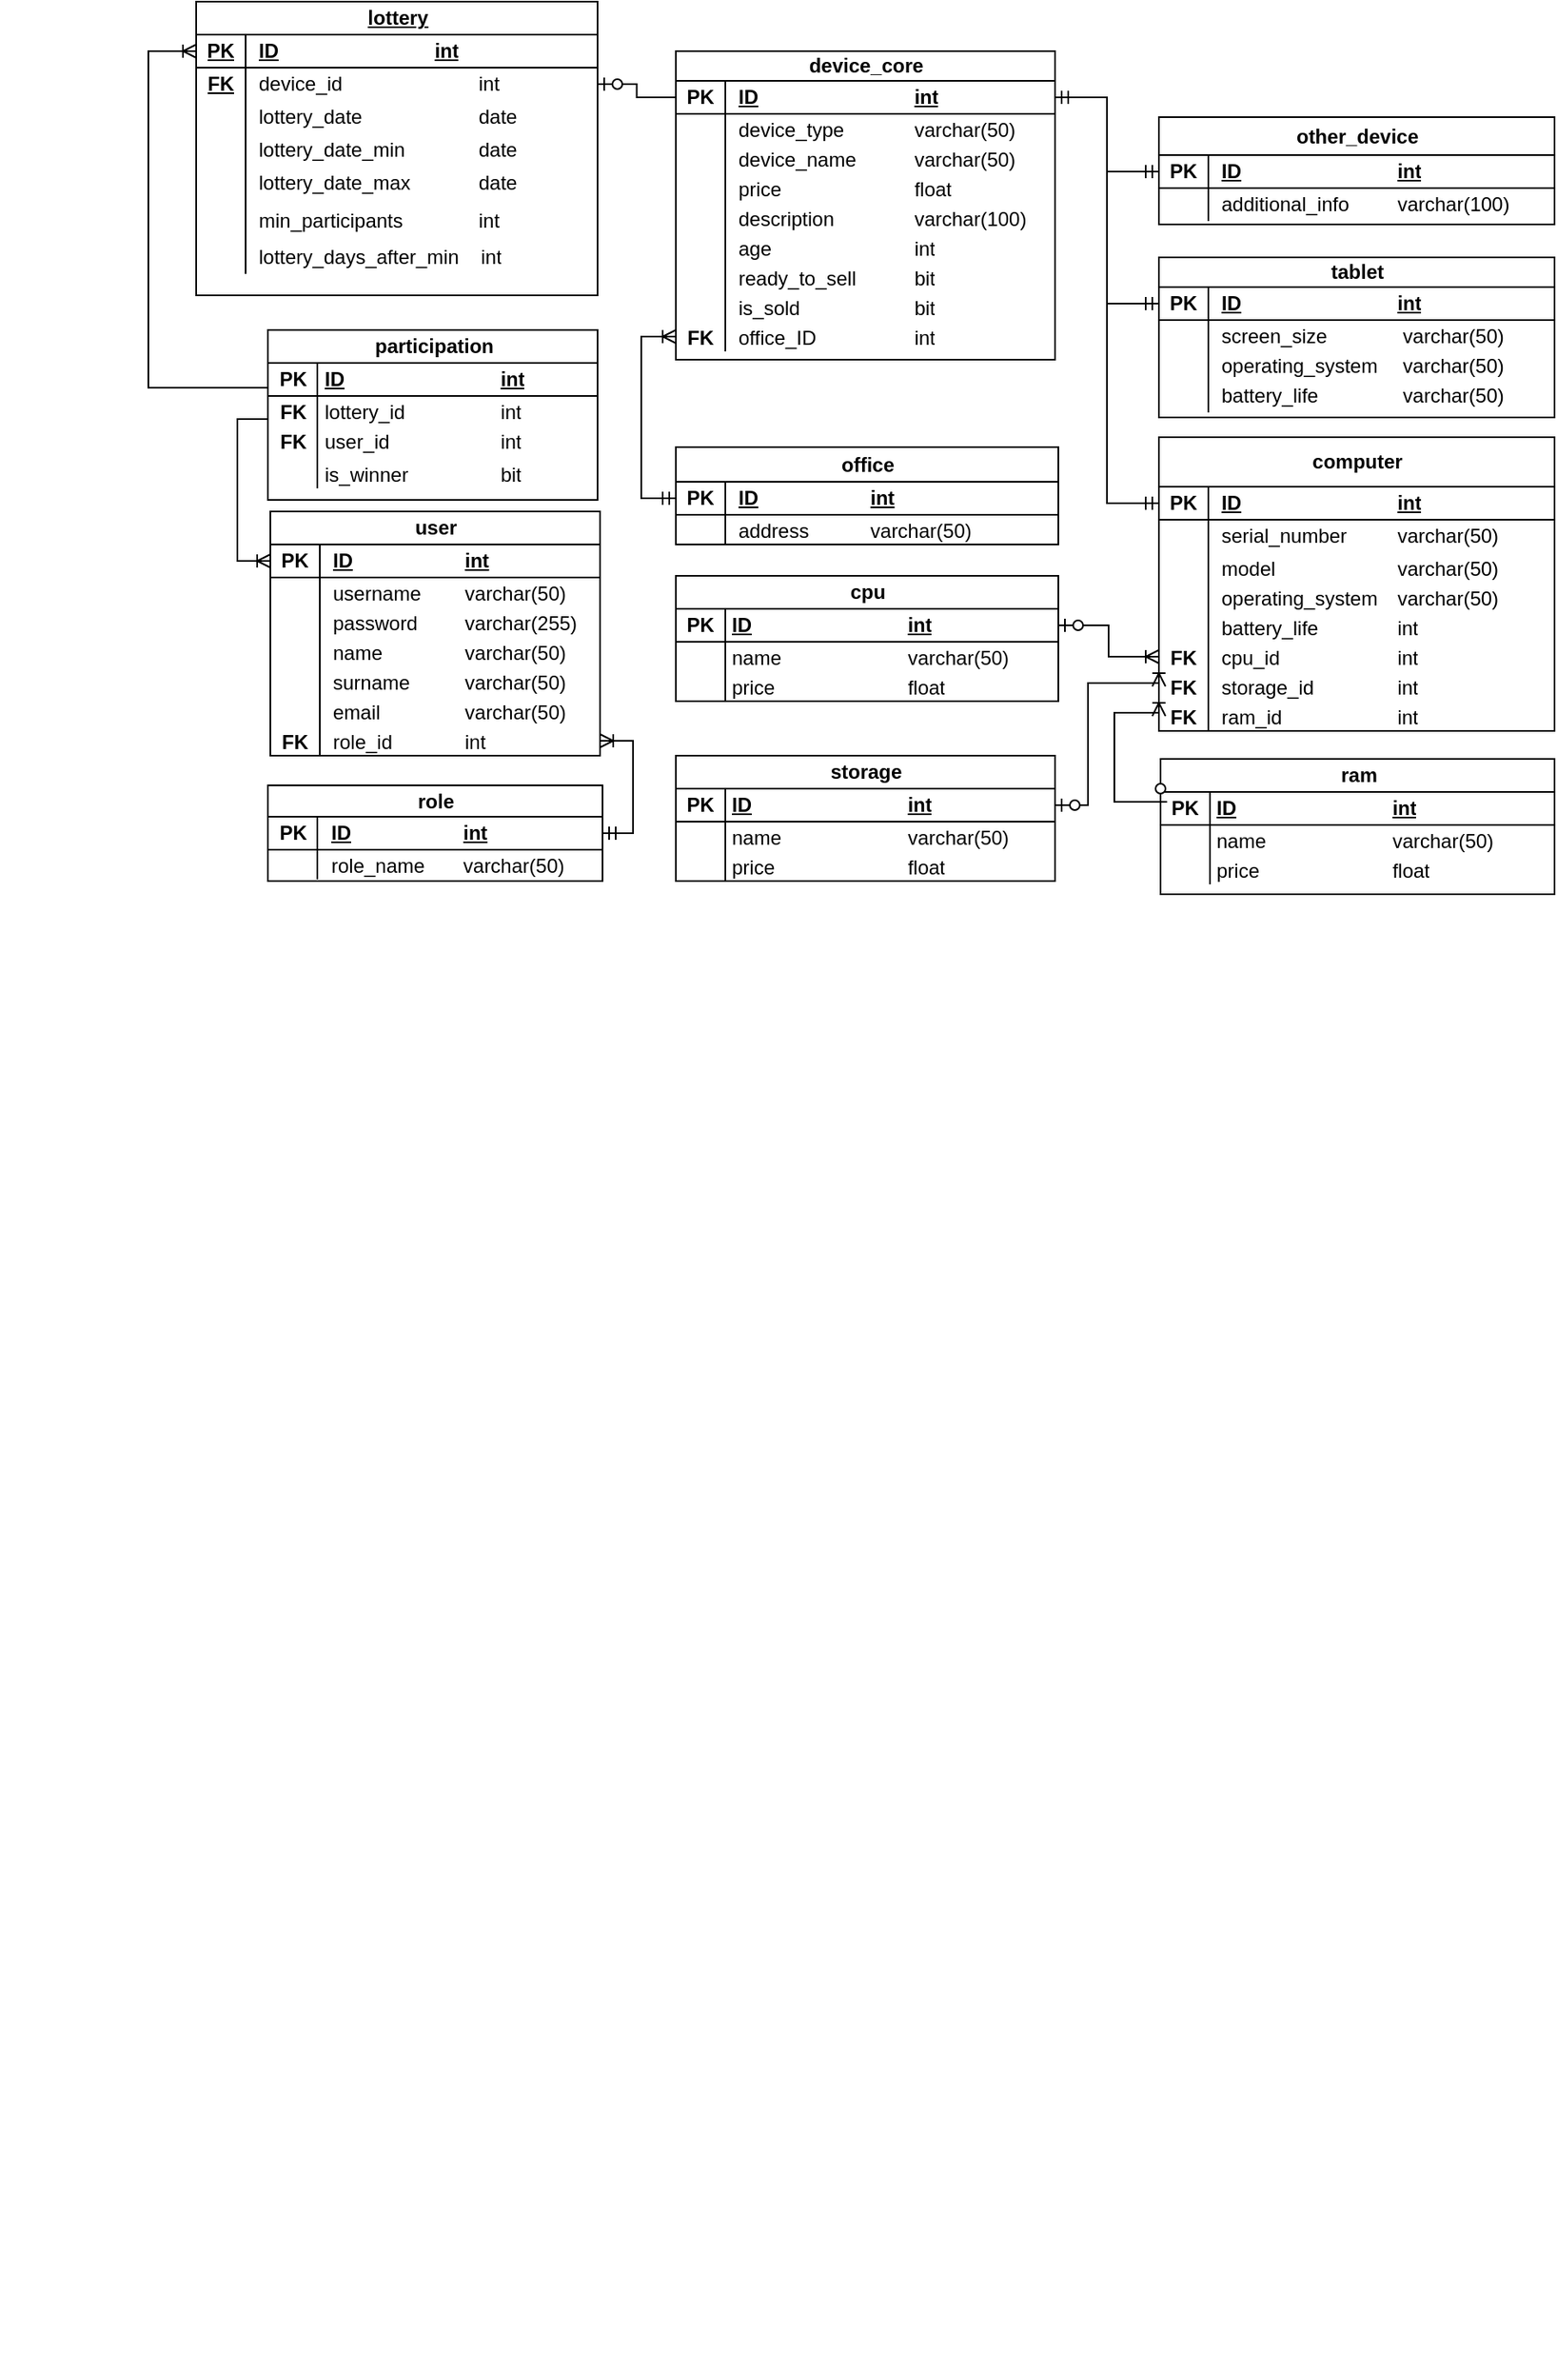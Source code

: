 <mxfile version="22.1.17" type="device">
  <diagram id="R2lEEEUBdFMjLlhIrx00" name="Page-1">
    <mxGraphModel dx="681" dy="1912" grid="0" gridSize="10" guides="1" tooltips="1" connect="1" arrows="1" fold="1" page="0" pageScale="1" pageWidth="850" pageHeight="1100" math="0" shadow="0" extFonts="Permanent Marker^https://fonts.googleapis.com/css?family=Permanent+Marker">
      <root>
        <mxCell id="0" />
        <mxCell id="1" parent="0" />
        <mxCell id="rhtYqysaW0aNV2xuzC4e-56" value="device_core" style="shape=table;startSize=18;container=1;collapsible=0;childLayout=tableLayout;fixedRows=1;rowLines=0;fontStyle=1;align=center;resizeLast=1;html=1;" parent="1" vertex="1">
          <mxGeometry x="729" y="-1240" width="230" height="187" as="geometry" />
        </mxCell>
        <mxCell id="rhtYqysaW0aNV2xuzC4e-57" value="" style="shape=tableRow;horizontal=0;startSize=0;swimlaneHead=0;swimlaneBody=0;fillColor=none;collapsible=0;dropTarget=0;points=[[0,0.5],[1,0.5]];portConstraint=eastwest;top=0;left=0;right=0;bottom=1;" parent="rhtYqysaW0aNV2xuzC4e-56" vertex="1">
          <mxGeometry y="18" width="230" height="20" as="geometry" />
        </mxCell>
        <mxCell id="rhtYqysaW0aNV2xuzC4e-58" value="PK" style="shape=partialRectangle;connectable=0;fillColor=none;top=0;left=0;bottom=0;right=0;fontStyle=1;overflow=hidden;whiteSpace=wrap;html=1;" parent="rhtYqysaW0aNV2xuzC4e-57" vertex="1">
          <mxGeometry width="30" height="20" as="geometry">
            <mxRectangle width="30" height="20" as="alternateBounds" />
          </mxGeometry>
        </mxCell>
        <mxCell id="rhtYqysaW0aNV2xuzC4e-59" value="ID&lt;span style=&quot;white-space: pre;&quot;&gt;&#x9;&lt;span style=&quot;white-space: pre;&quot;&gt;&#x9;&lt;/span&gt;&lt;span style=&quot;white-space: pre;&quot;&gt;&#x9;&lt;/span&gt;&lt;/span&gt;&lt;span style=&quot;white-space: pre;&quot;&gt;&#x9;&lt;/span&gt;int" style="shape=partialRectangle;connectable=0;fillColor=none;top=0;left=0;bottom=0;right=0;align=left;spacingLeft=6;fontStyle=5;overflow=hidden;whiteSpace=wrap;html=1;" parent="rhtYqysaW0aNV2xuzC4e-57" vertex="1">
          <mxGeometry x="30" width="200" height="20" as="geometry">
            <mxRectangle width="200" height="20" as="alternateBounds" />
          </mxGeometry>
        </mxCell>
        <mxCell id="BQ9yxjVHY6jUqZ1yo06z-14" value="" style="shape=tableRow;horizontal=0;startSize=0;swimlaneHead=0;swimlaneBody=0;fillColor=none;collapsible=0;dropTarget=0;points=[[0,0.5],[1,0.5]];portConstraint=eastwest;top=0;left=0;right=0;bottom=0;" parent="rhtYqysaW0aNV2xuzC4e-56" vertex="1">
          <mxGeometry y="38" width="230" height="18" as="geometry" />
        </mxCell>
        <mxCell id="BQ9yxjVHY6jUqZ1yo06z-15" value="" style="shape=partialRectangle;connectable=0;fillColor=none;top=0;left=0;bottom=0;right=0;editable=1;overflow=hidden;whiteSpace=wrap;html=1;" parent="BQ9yxjVHY6jUqZ1yo06z-14" vertex="1">
          <mxGeometry width="30" height="18" as="geometry">
            <mxRectangle width="30" height="18" as="alternateBounds" />
          </mxGeometry>
        </mxCell>
        <mxCell id="BQ9yxjVHY6jUqZ1yo06z-16" value="device_type&lt;span style=&quot;white-space: pre;&quot;&gt;&#x9;&lt;/span&gt;&lt;span style=&quot;white-space: pre;&quot;&gt;&#x9;&lt;/span&gt;varchar(50)" style="shape=partialRectangle;connectable=0;fillColor=none;top=0;left=0;bottom=0;right=0;align=left;spacingLeft=6;overflow=hidden;whiteSpace=wrap;html=1;" parent="BQ9yxjVHY6jUqZ1yo06z-14" vertex="1">
          <mxGeometry x="30" width="200" height="18" as="geometry">
            <mxRectangle width="200" height="18" as="alternateBounds" />
          </mxGeometry>
        </mxCell>
        <mxCell id="rhtYqysaW0aNV2xuzC4e-123" value="" style="shape=tableRow;horizontal=0;startSize=0;swimlaneHead=0;swimlaneBody=0;fillColor=none;collapsible=0;dropTarget=0;points=[[0,0.5],[1,0.5]];portConstraint=eastwest;top=0;left=0;right=0;bottom=0;" parent="rhtYqysaW0aNV2xuzC4e-56" vertex="1">
          <mxGeometry y="56" width="230" height="18" as="geometry" />
        </mxCell>
        <mxCell id="rhtYqysaW0aNV2xuzC4e-124" value="" style="shape=partialRectangle;connectable=0;fillColor=none;top=0;left=0;bottom=0;right=0;editable=1;overflow=hidden;whiteSpace=wrap;html=1;" parent="rhtYqysaW0aNV2xuzC4e-123" vertex="1">
          <mxGeometry width="30" height="18" as="geometry">
            <mxRectangle width="30" height="18" as="alternateBounds" />
          </mxGeometry>
        </mxCell>
        <mxCell id="rhtYqysaW0aNV2xuzC4e-125" value="device_name&lt;span style=&quot;white-space: pre;&quot;&gt;&#x9;&lt;/span&gt;&lt;span style=&quot;white-space: pre;&quot;&gt;&#x9;&lt;/span&gt;varchar(50)" style="shape=partialRectangle;connectable=0;fillColor=none;top=0;left=0;bottom=0;right=0;align=left;spacingLeft=6;overflow=hidden;whiteSpace=wrap;html=1;" parent="rhtYqysaW0aNV2xuzC4e-123" vertex="1">
          <mxGeometry x="30" width="200" height="18" as="geometry">
            <mxRectangle width="200" height="18" as="alternateBounds" />
          </mxGeometry>
        </mxCell>
        <mxCell id="rhtYqysaW0aNV2xuzC4e-63" value="" style="shape=tableRow;horizontal=0;startSize=0;swimlaneHead=0;swimlaneBody=0;fillColor=none;collapsible=0;dropTarget=0;points=[[0,0.5],[1,0.5]];portConstraint=eastwest;top=0;left=0;right=0;bottom=0;" parent="rhtYqysaW0aNV2xuzC4e-56" vertex="1">
          <mxGeometry y="74" width="230" height="18" as="geometry" />
        </mxCell>
        <mxCell id="rhtYqysaW0aNV2xuzC4e-64" value="" style="shape=partialRectangle;connectable=0;fillColor=none;top=0;left=0;bottom=0;right=0;editable=1;overflow=hidden;whiteSpace=wrap;html=1;" parent="rhtYqysaW0aNV2xuzC4e-63" vertex="1">
          <mxGeometry width="30" height="18" as="geometry">
            <mxRectangle width="30" height="18" as="alternateBounds" />
          </mxGeometry>
        </mxCell>
        <mxCell id="rhtYqysaW0aNV2xuzC4e-65" value="price&lt;span style=&quot;white-space: pre;&quot;&gt;&#x9;&lt;/span&gt;&lt;span style=&quot;white-space: pre;&quot;&gt;&#x9;&lt;/span&gt;&lt;span style=&quot;white-space: pre;&quot;&gt;&#x9;&lt;/span&gt;float" style="shape=partialRectangle;connectable=0;fillColor=none;top=0;left=0;bottom=0;right=0;align=left;spacingLeft=6;overflow=hidden;whiteSpace=wrap;html=1;" parent="rhtYqysaW0aNV2xuzC4e-63" vertex="1">
          <mxGeometry x="30" width="200" height="18" as="geometry">
            <mxRectangle width="200" height="18" as="alternateBounds" />
          </mxGeometry>
        </mxCell>
        <mxCell id="rhtYqysaW0aNV2xuzC4e-66" value="" style="shape=tableRow;horizontal=0;startSize=0;swimlaneHead=0;swimlaneBody=0;fillColor=none;collapsible=0;dropTarget=0;points=[[0,0.5],[1,0.5]];portConstraint=eastwest;top=0;left=0;right=0;bottom=0;" parent="rhtYqysaW0aNV2xuzC4e-56" vertex="1">
          <mxGeometry y="92" width="230" height="18" as="geometry" />
        </mxCell>
        <mxCell id="rhtYqysaW0aNV2xuzC4e-67" value="" style="shape=partialRectangle;connectable=0;fillColor=none;top=0;left=0;bottom=0;right=0;editable=1;overflow=hidden;whiteSpace=wrap;html=1;" parent="rhtYqysaW0aNV2xuzC4e-66" vertex="1">
          <mxGeometry width="30" height="18" as="geometry">
            <mxRectangle width="30" height="18" as="alternateBounds" />
          </mxGeometry>
        </mxCell>
        <mxCell id="rhtYqysaW0aNV2xuzC4e-68" value="description&lt;span style=&quot;white-space: pre;&quot;&gt;&#x9;&lt;/span&gt;&lt;span style=&quot;white-space: pre;&quot;&gt;&#x9;&lt;/span&gt;varchar(100)" style="shape=partialRectangle;connectable=0;fillColor=none;top=0;left=0;bottom=0;right=0;align=left;spacingLeft=6;overflow=hidden;whiteSpace=wrap;html=1;" parent="rhtYqysaW0aNV2xuzC4e-66" vertex="1">
          <mxGeometry x="30" width="200" height="18" as="geometry">
            <mxRectangle width="200" height="18" as="alternateBounds" />
          </mxGeometry>
        </mxCell>
        <mxCell id="rhtYqysaW0aNV2xuzC4e-101" value="" style="shape=tableRow;horizontal=0;startSize=0;swimlaneHead=0;swimlaneBody=0;fillColor=none;collapsible=0;dropTarget=0;points=[[0,0.5],[1,0.5]];portConstraint=eastwest;top=0;left=0;right=0;bottom=0;" parent="rhtYqysaW0aNV2xuzC4e-56" vertex="1">
          <mxGeometry y="110" width="230" height="18" as="geometry" />
        </mxCell>
        <mxCell id="rhtYqysaW0aNV2xuzC4e-102" value="" style="shape=partialRectangle;connectable=0;fillColor=none;top=0;left=0;bottom=0;right=0;editable=1;overflow=hidden;whiteSpace=wrap;html=1;" parent="rhtYqysaW0aNV2xuzC4e-101" vertex="1">
          <mxGeometry width="30" height="18" as="geometry">
            <mxRectangle width="30" height="18" as="alternateBounds" />
          </mxGeometry>
        </mxCell>
        <mxCell id="rhtYqysaW0aNV2xuzC4e-103" value="age&lt;span style=&quot;white-space: pre;&quot;&gt;&#x9;&lt;/span&gt;&lt;span style=&quot;white-space: pre;&quot;&gt;&#x9;&lt;/span&gt;&lt;span style=&quot;white-space: pre;&quot;&gt;&#x9;&lt;/span&gt;&lt;span style=&quot;white-space: pre;&quot;&gt;&#x9;&lt;/span&gt;int" style="shape=partialRectangle;connectable=0;fillColor=none;top=0;left=0;bottom=0;right=0;align=left;spacingLeft=6;overflow=hidden;whiteSpace=wrap;html=1;" parent="rhtYqysaW0aNV2xuzC4e-101" vertex="1">
          <mxGeometry x="30" width="200" height="18" as="geometry">
            <mxRectangle width="200" height="18" as="alternateBounds" />
          </mxGeometry>
        </mxCell>
        <mxCell id="rhtYqysaW0aNV2xuzC4e-69" value="" style="shape=tableRow;horizontal=0;startSize=0;swimlaneHead=0;swimlaneBody=0;fillColor=none;collapsible=0;dropTarget=0;points=[[0,0.5],[1,0.5]];portConstraint=eastwest;top=0;left=0;right=0;bottom=0;" parent="rhtYqysaW0aNV2xuzC4e-56" vertex="1">
          <mxGeometry y="128" width="230" height="18" as="geometry" />
        </mxCell>
        <mxCell id="rhtYqysaW0aNV2xuzC4e-70" value="" style="shape=partialRectangle;connectable=0;fillColor=none;top=0;left=0;bottom=0;right=0;editable=1;overflow=hidden;whiteSpace=wrap;html=1;" parent="rhtYqysaW0aNV2xuzC4e-69" vertex="1">
          <mxGeometry width="30" height="18" as="geometry">
            <mxRectangle width="30" height="18" as="alternateBounds" />
          </mxGeometry>
        </mxCell>
        <mxCell id="rhtYqysaW0aNV2xuzC4e-71" value="ready_to_sell&lt;span style=&quot;white-space: pre;&quot;&gt;&#x9;&lt;/span&gt;&lt;span style=&quot;white-space: pre;&quot;&gt;&#x9;&lt;/span&gt;bit" style="shape=partialRectangle;connectable=0;fillColor=none;top=0;left=0;bottom=0;right=0;align=left;spacingLeft=6;overflow=hidden;whiteSpace=wrap;html=1;" parent="rhtYqysaW0aNV2xuzC4e-69" vertex="1">
          <mxGeometry x="30" width="200" height="18" as="geometry">
            <mxRectangle width="200" height="18" as="alternateBounds" />
          </mxGeometry>
        </mxCell>
        <mxCell id="maXa-p_tSo0HtNo2d6TF-16" value="" style="shape=tableRow;horizontal=0;startSize=0;swimlaneHead=0;swimlaneBody=0;fillColor=none;collapsible=0;dropTarget=0;points=[[0,0.5],[1,0.5]];portConstraint=eastwest;top=0;left=0;right=0;bottom=0;" vertex="1" parent="rhtYqysaW0aNV2xuzC4e-56">
          <mxGeometry y="146" width="230" height="18" as="geometry" />
        </mxCell>
        <mxCell id="maXa-p_tSo0HtNo2d6TF-17" value="" style="shape=partialRectangle;connectable=0;fillColor=none;top=0;left=0;bottom=0;right=0;editable=1;overflow=hidden;whiteSpace=wrap;html=1;" vertex="1" parent="maXa-p_tSo0HtNo2d6TF-16">
          <mxGeometry width="30" height="18" as="geometry">
            <mxRectangle width="30" height="18" as="alternateBounds" />
          </mxGeometry>
        </mxCell>
        <mxCell id="maXa-p_tSo0HtNo2d6TF-18" value="is_sold&lt;span style=&quot;white-space: pre;&quot;&gt;&#x9;&lt;/span&gt;&lt;span style=&quot;white-space: pre;&quot;&gt;&#x9;&lt;span style=&quot;white-space: pre;&quot;&gt;&#x9;&lt;/span&gt;&lt;/span&gt;bit" style="shape=partialRectangle;connectable=0;fillColor=none;top=0;left=0;bottom=0;right=0;align=left;spacingLeft=6;overflow=hidden;whiteSpace=wrap;html=1;" vertex="1" parent="maXa-p_tSo0HtNo2d6TF-16">
          <mxGeometry x="30" width="200" height="18" as="geometry">
            <mxRectangle width="200" height="18" as="alternateBounds" />
          </mxGeometry>
        </mxCell>
        <mxCell id="pV-Evp07mmvemtxAsMJC-1" value="" style="shape=tableRow;horizontal=0;startSize=0;swimlaneHead=0;swimlaneBody=0;fillColor=none;collapsible=0;dropTarget=0;points=[[0,0.5],[1,0.5]];portConstraint=eastwest;top=0;left=0;right=0;bottom=0;" parent="rhtYqysaW0aNV2xuzC4e-56" vertex="1">
          <mxGeometry y="164" width="230" height="18" as="geometry" />
        </mxCell>
        <mxCell id="pV-Evp07mmvemtxAsMJC-2" value="&lt;b&gt;FK&lt;/b&gt;" style="shape=partialRectangle;connectable=0;fillColor=none;top=0;left=0;bottom=0;right=0;editable=1;overflow=hidden;whiteSpace=wrap;html=1;" parent="pV-Evp07mmvemtxAsMJC-1" vertex="1">
          <mxGeometry width="30" height="18" as="geometry">
            <mxRectangle width="30" height="18" as="alternateBounds" />
          </mxGeometry>
        </mxCell>
        <mxCell id="pV-Evp07mmvemtxAsMJC-3" value="office_ID&lt;span style=&quot;white-space: pre;&quot;&gt;&#x9;&lt;/span&gt;&lt;span style=&quot;white-space: pre;&quot;&gt;&#x9;&lt;span style=&quot;white-space: pre;&quot;&gt;&#x9;&lt;/span&gt;&lt;/span&gt;int" style="shape=partialRectangle;connectable=0;fillColor=none;top=0;left=0;bottom=0;right=0;align=left;spacingLeft=6;overflow=hidden;whiteSpace=wrap;html=1;" parent="pV-Evp07mmvemtxAsMJC-1" vertex="1">
          <mxGeometry x="30" width="200" height="18" as="geometry">
            <mxRectangle width="200" height="18" as="alternateBounds" />
          </mxGeometry>
        </mxCell>
        <mxCell id="rhtYqysaW0aNV2xuzC4e-142" value="storage" style="shape=table;startSize=20;container=1;collapsible=0;childLayout=tableLayout;fixedRows=1;rowLines=0;fontStyle=1;align=center;resizeLast=1;html=1;" parent="1" vertex="1">
          <mxGeometry x="729" y="-813" width="230" height="76" as="geometry" />
        </mxCell>
        <mxCell id="rhtYqysaW0aNV2xuzC4e-143" value="" style="shape=tableRow;horizontal=0;startSize=0;swimlaneHead=0;swimlaneBody=0;fillColor=none;collapsible=0;dropTarget=0;points=[[0,0.5],[1,0.5]];portConstraint=eastwest;top=0;left=0;right=0;bottom=1;" parent="rhtYqysaW0aNV2xuzC4e-142" vertex="1">
          <mxGeometry y="20" width="230" height="20" as="geometry" />
        </mxCell>
        <mxCell id="rhtYqysaW0aNV2xuzC4e-144" value="PK" style="shape=partialRectangle;connectable=0;fillColor=none;top=0;left=0;bottom=0;right=0;fontStyle=1;overflow=hidden;whiteSpace=wrap;html=1;" parent="rhtYqysaW0aNV2xuzC4e-143" vertex="1">
          <mxGeometry width="30" height="20" as="geometry">
            <mxRectangle width="30" height="20" as="alternateBounds" />
          </mxGeometry>
        </mxCell>
        <mxCell id="rhtYqysaW0aNV2xuzC4e-145" value="ID&lt;span style=&quot;white-space: pre;&quot;&gt;&#x9;&lt;/span&gt;&lt;span style=&quot;white-space: pre;&quot;&gt;&#x9;&lt;/span&gt;&lt;span style=&quot;white-space: pre;&quot;&gt;&#x9;&lt;span style=&quot;white-space: pre;&quot;&gt;&#x9;&lt;/span&gt;&lt;/span&gt;int" style="shape=partialRectangle;connectable=0;fillColor=none;top=0;left=0;bottom=0;right=0;align=left;spacingLeft=2;fontStyle=5;overflow=hidden;whiteSpace=wrap;html=1;" parent="rhtYqysaW0aNV2xuzC4e-143" vertex="1">
          <mxGeometry x="30" width="200" height="20" as="geometry">
            <mxRectangle width="200" height="20" as="alternateBounds" />
          </mxGeometry>
        </mxCell>
        <mxCell id="rhtYqysaW0aNV2xuzC4e-146" value="" style="shape=tableRow;horizontal=0;startSize=0;swimlaneHead=0;swimlaneBody=0;fillColor=none;collapsible=0;dropTarget=0;points=[[0,0.5],[1,0.5]];portConstraint=eastwest;top=0;left=0;right=0;bottom=0;" parent="rhtYqysaW0aNV2xuzC4e-142" vertex="1">
          <mxGeometry y="40" width="230" height="18" as="geometry" />
        </mxCell>
        <mxCell id="rhtYqysaW0aNV2xuzC4e-147" value="" style="shape=partialRectangle;connectable=0;fillColor=none;top=0;left=0;bottom=0;right=0;editable=1;overflow=hidden;whiteSpace=wrap;html=1;" parent="rhtYqysaW0aNV2xuzC4e-146" vertex="1">
          <mxGeometry width="30" height="18" as="geometry">
            <mxRectangle width="30" height="18" as="alternateBounds" />
          </mxGeometry>
        </mxCell>
        <mxCell id="rhtYqysaW0aNV2xuzC4e-148" value="name&lt;span style=&quot;white-space: pre;&quot;&gt;&#x9;&lt;span style=&quot;white-space: pre;&quot;&gt;&#x9;&lt;span style=&quot;white-space: pre;&quot;&gt;&#x9;&lt;/span&gt;&lt;/span&gt;&lt;/span&gt;varchar(50)" style="shape=partialRectangle;connectable=0;fillColor=none;top=0;left=0;bottom=0;right=0;align=left;spacingLeft=2;overflow=hidden;whiteSpace=wrap;html=1;" parent="rhtYqysaW0aNV2xuzC4e-146" vertex="1">
          <mxGeometry x="30" width="200" height="18" as="geometry">
            <mxRectangle width="200" height="18" as="alternateBounds" />
          </mxGeometry>
        </mxCell>
        <mxCell id="rhtYqysaW0aNV2xuzC4e-149" value="" style="shape=tableRow;horizontal=0;startSize=0;swimlaneHead=0;swimlaneBody=0;fillColor=none;collapsible=0;dropTarget=0;points=[[0,0.5],[1,0.5]];portConstraint=eastwest;top=0;left=0;right=0;bottom=0;" parent="rhtYqysaW0aNV2xuzC4e-142" vertex="1">
          <mxGeometry y="58" width="230" height="18" as="geometry" />
        </mxCell>
        <mxCell id="rhtYqysaW0aNV2xuzC4e-150" value="" style="shape=partialRectangle;connectable=0;fillColor=none;top=0;left=0;bottom=0;right=0;editable=1;overflow=hidden;whiteSpace=wrap;html=1;" parent="rhtYqysaW0aNV2xuzC4e-149" vertex="1">
          <mxGeometry width="30" height="18" as="geometry">
            <mxRectangle width="30" height="18" as="alternateBounds" />
          </mxGeometry>
        </mxCell>
        <mxCell id="rhtYqysaW0aNV2xuzC4e-151" value="price&lt;span style=&quot;white-space: pre;&quot;&gt;&#x9;&lt;/span&gt;&lt;span style=&quot;white-space: pre;&quot;&gt;&#x9;&lt;span style=&quot;white-space: pre;&quot;&gt;&#x9;&lt;/span&gt;&lt;/span&gt;float" style="shape=partialRectangle;connectable=0;fillColor=none;top=0;left=0;bottom=0;right=0;align=left;spacingLeft=2;overflow=hidden;whiteSpace=wrap;html=1;" parent="rhtYqysaW0aNV2xuzC4e-149" vertex="1">
          <mxGeometry x="30" width="200" height="18" as="geometry">
            <mxRectangle width="200" height="18" as="alternateBounds" />
          </mxGeometry>
        </mxCell>
        <mxCell id="rhtYqysaW0aNV2xuzC4e-152" value="ram" style="shape=table;startSize=20;container=1;collapsible=0;childLayout=tableLayout;fixedRows=1;rowLines=0;fontStyle=1;align=center;resizeLast=1;html=1;" parent="1" vertex="1">
          <mxGeometry x="1023" y="-811" width="239" height="82" as="geometry" />
        </mxCell>
        <mxCell id="rhtYqysaW0aNV2xuzC4e-153" value="" style="shape=tableRow;horizontal=0;startSize=0;swimlaneHead=0;swimlaneBody=0;fillColor=none;collapsible=0;dropTarget=0;points=[[0,0.5],[1,0.5]];portConstraint=eastwest;top=0;left=0;right=0;bottom=1;" parent="rhtYqysaW0aNV2xuzC4e-152" vertex="1">
          <mxGeometry y="20" width="239" height="20" as="geometry" />
        </mxCell>
        <mxCell id="rhtYqysaW0aNV2xuzC4e-154" value="PK" style="shape=partialRectangle;connectable=0;fillColor=none;top=0;left=0;bottom=0;right=0;fontStyle=1;overflow=hidden;whiteSpace=wrap;html=1;" parent="rhtYqysaW0aNV2xuzC4e-153" vertex="1">
          <mxGeometry width="30" height="20" as="geometry">
            <mxRectangle width="30" height="20" as="alternateBounds" />
          </mxGeometry>
        </mxCell>
        <mxCell id="rhtYqysaW0aNV2xuzC4e-155" value="ID&lt;span style=&quot;white-space: pre;&quot;&gt;&#x9;&lt;/span&gt;&lt;span style=&quot;white-space: pre;&quot;&gt;&#x9;&lt;/span&gt;&lt;span style=&quot;white-space: pre;&quot;&gt;&#x9;&lt;span style=&quot;white-space: pre;&quot;&gt;&#x9;&lt;/span&gt;&lt;/span&gt;int" style="shape=partialRectangle;connectable=0;fillColor=none;top=0;left=0;bottom=0;right=0;align=left;spacingLeft=2;fontStyle=5;overflow=hidden;whiteSpace=wrap;html=1;" parent="rhtYqysaW0aNV2xuzC4e-153" vertex="1">
          <mxGeometry x="30" width="209" height="20" as="geometry">
            <mxRectangle width="209" height="20" as="alternateBounds" />
          </mxGeometry>
        </mxCell>
        <mxCell id="rhtYqysaW0aNV2xuzC4e-156" value="" style="shape=tableRow;horizontal=0;startSize=0;swimlaneHead=0;swimlaneBody=0;fillColor=none;collapsible=0;dropTarget=0;points=[[0,0.5],[1,0.5]];portConstraint=eastwest;top=0;left=0;right=0;bottom=0;" parent="rhtYqysaW0aNV2xuzC4e-152" vertex="1">
          <mxGeometry y="40" width="239" height="18" as="geometry" />
        </mxCell>
        <mxCell id="rhtYqysaW0aNV2xuzC4e-157" value="" style="shape=partialRectangle;connectable=0;fillColor=none;top=0;left=0;bottom=0;right=0;editable=1;overflow=hidden;whiteSpace=wrap;html=1;" parent="rhtYqysaW0aNV2xuzC4e-156" vertex="1">
          <mxGeometry width="30" height="18" as="geometry">
            <mxRectangle width="30" height="18" as="alternateBounds" />
          </mxGeometry>
        </mxCell>
        <mxCell id="rhtYqysaW0aNV2xuzC4e-158" value="name&lt;span style=&quot;white-space: pre;&quot;&gt;&#x9;&lt;span style=&quot;white-space: pre;&quot;&gt;&#x9;&lt;span style=&quot;white-space: pre;&quot;&gt;&#x9;&lt;/span&gt;&lt;/span&gt;&lt;/span&gt;varchar(50)" style="shape=partialRectangle;connectable=0;fillColor=none;top=0;left=0;bottom=0;right=0;align=left;spacingLeft=2;overflow=hidden;whiteSpace=wrap;html=1;" parent="rhtYqysaW0aNV2xuzC4e-156" vertex="1">
          <mxGeometry x="30" width="209" height="18" as="geometry">
            <mxRectangle width="209" height="18" as="alternateBounds" />
          </mxGeometry>
        </mxCell>
        <mxCell id="rhtYqysaW0aNV2xuzC4e-159" value="" style="shape=tableRow;horizontal=0;startSize=0;swimlaneHead=0;swimlaneBody=0;fillColor=none;collapsible=0;dropTarget=0;points=[[0,0.5],[1,0.5]];portConstraint=eastwest;top=0;left=0;right=0;bottom=0;" parent="rhtYqysaW0aNV2xuzC4e-152" vertex="1">
          <mxGeometry y="58" width="239" height="18" as="geometry" />
        </mxCell>
        <mxCell id="rhtYqysaW0aNV2xuzC4e-160" value="" style="shape=partialRectangle;connectable=0;fillColor=none;top=0;left=0;bottom=0;right=0;editable=1;overflow=hidden;whiteSpace=wrap;html=1;" parent="rhtYqysaW0aNV2xuzC4e-159" vertex="1">
          <mxGeometry width="30" height="18" as="geometry">
            <mxRectangle width="30" height="18" as="alternateBounds" />
          </mxGeometry>
        </mxCell>
        <mxCell id="rhtYqysaW0aNV2xuzC4e-161" value="price&lt;span style=&quot;white-space: pre;&quot;&gt;&#x9;&lt;span style=&quot;white-space: pre;&quot;&gt;&#x9;&lt;span style=&quot;white-space: pre;&quot;&gt;&#x9;&lt;/span&gt;&lt;/span&gt;&lt;/span&gt;float" style="shape=partialRectangle;connectable=0;fillColor=none;top=0;left=0;bottom=0;right=0;align=left;spacingLeft=2;overflow=hidden;whiteSpace=wrap;html=1;" parent="rhtYqysaW0aNV2xuzC4e-159" vertex="1">
          <mxGeometry x="30" width="209" height="18" as="geometry">
            <mxRectangle width="209" height="18" as="alternateBounds" />
          </mxGeometry>
        </mxCell>
        <mxCell id="EUteFAguwHEmxr4Av9a_-1" value="" style="shape=partialRectangle;connectable=0;fillColor=none;top=0;left=0;bottom=0;right=0;align=left;spacingLeft=6;fontStyle=5;overflow=hidden;whiteSpace=wrap;html=1;" parent="1" vertex="1">
          <mxGeometry x="320" y="140" width="90" height="30" as="geometry">
            <mxRectangle width="210" height="30" as="alternateBounds" />
          </mxGeometry>
        </mxCell>
        <mxCell id="rhtYqysaW0aNV2xuzC4e-24" value="role" style="shape=table;startSize=19;container=1;collapsible=0;childLayout=tableLayout;fixedRows=1;rowLines=0;fontStyle=1;align=center;resizeLast=1;html=1;" parent="1" vertex="1">
          <mxGeometry x="481.5" y="-795" width="203" height="58" as="geometry" />
        </mxCell>
        <mxCell id="rhtYqysaW0aNV2xuzC4e-25" value="" style="shape=tableRow;horizontal=0;startSize=0;swimlaneHead=0;swimlaneBody=0;fillColor=none;collapsible=0;dropTarget=0;points=[[0,0.5],[1,0.5]];portConstraint=eastwest;top=0;left=0;right=0;bottom=1;" parent="rhtYqysaW0aNV2xuzC4e-24" vertex="1">
          <mxGeometry y="19" width="203" height="20" as="geometry" />
        </mxCell>
        <mxCell id="rhtYqysaW0aNV2xuzC4e-26" value="PK" style="shape=partialRectangle;connectable=0;fillColor=none;top=0;left=0;bottom=0;right=0;fontStyle=1;overflow=hidden;whiteSpace=wrap;html=1;" parent="rhtYqysaW0aNV2xuzC4e-25" vertex="1">
          <mxGeometry width="30" height="20" as="geometry">
            <mxRectangle width="30" height="20" as="alternateBounds" />
          </mxGeometry>
        </mxCell>
        <mxCell id="rhtYqysaW0aNV2xuzC4e-27" value="ID&lt;span style=&quot;white-space: pre;&quot;&gt;&#x9;&lt;/span&gt;&lt;span style=&quot;white-space: pre;&quot;&gt;&#x9;&lt;/span&gt;&lt;span style=&quot;white-space: pre;&quot;&gt;&#x9;&lt;/span&gt;int" style="shape=partialRectangle;connectable=0;fillColor=none;top=0;left=0;bottom=0;right=0;align=left;spacingLeft=6;fontStyle=5;overflow=hidden;whiteSpace=wrap;html=1;" parent="rhtYqysaW0aNV2xuzC4e-25" vertex="1">
          <mxGeometry x="30" width="173" height="20" as="geometry">
            <mxRectangle width="173" height="20" as="alternateBounds" />
          </mxGeometry>
        </mxCell>
        <mxCell id="rhtYqysaW0aNV2xuzC4e-28" value="" style="shape=tableRow;horizontal=0;startSize=0;swimlaneHead=0;swimlaneBody=0;fillColor=none;collapsible=0;dropTarget=0;points=[[0,0.5],[1,0.5]];portConstraint=eastwest;top=0;left=0;right=0;bottom=0;" parent="rhtYqysaW0aNV2xuzC4e-24" vertex="1">
          <mxGeometry y="39" width="203" height="18" as="geometry" />
        </mxCell>
        <mxCell id="rhtYqysaW0aNV2xuzC4e-29" value="" style="shape=partialRectangle;connectable=0;fillColor=none;top=0;left=0;bottom=0;right=0;editable=1;overflow=hidden;whiteSpace=wrap;html=1;" parent="rhtYqysaW0aNV2xuzC4e-28" vertex="1">
          <mxGeometry width="30" height="18" as="geometry">
            <mxRectangle width="30" height="18" as="alternateBounds" />
          </mxGeometry>
        </mxCell>
        <mxCell id="rhtYqysaW0aNV2xuzC4e-30" value="role_name&lt;span style=&quot;white-space: pre;&quot;&gt;&#x9;&lt;/span&gt;varchar(50)" style="shape=partialRectangle;connectable=0;fillColor=none;top=0;left=0;bottom=0;right=0;align=left;spacingLeft=6;overflow=hidden;whiteSpace=wrap;html=1;" parent="rhtYqysaW0aNV2xuzC4e-28" vertex="1">
          <mxGeometry x="30" width="173" height="18" as="geometry">
            <mxRectangle width="173" height="18" as="alternateBounds" />
          </mxGeometry>
        </mxCell>
        <mxCell id="pV-Evp07mmvemtxAsMJC-11" value="office" style="shape=table;startSize=21;container=1;collapsible=0;childLayout=tableLayout;fixedRows=1;rowLines=0;fontStyle=1;align=center;resizeLast=1;html=1;" parent="1" vertex="1">
          <mxGeometry x="729" y="-1000" width="232" height="59" as="geometry" />
        </mxCell>
        <mxCell id="pV-Evp07mmvemtxAsMJC-12" value="" style="shape=tableRow;horizontal=0;startSize=0;swimlaneHead=0;swimlaneBody=0;fillColor=none;collapsible=0;dropTarget=0;points=[[0,0.5],[1,0.5]];portConstraint=eastwest;top=0;left=0;right=0;bottom=1;" parent="pV-Evp07mmvemtxAsMJC-11" vertex="1">
          <mxGeometry y="21" width="232" height="20" as="geometry" />
        </mxCell>
        <mxCell id="pV-Evp07mmvemtxAsMJC-13" value="PK" style="shape=partialRectangle;connectable=0;fillColor=none;top=0;left=0;bottom=0;right=0;fontStyle=1;overflow=hidden;whiteSpace=wrap;html=1;" parent="pV-Evp07mmvemtxAsMJC-12" vertex="1">
          <mxGeometry width="30" height="20" as="geometry">
            <mxRectangle width="30" height="20" as="alternateBounds" />
          </mxGeometry>
        </mxCell>
        <mxCell id="pV-Evp07mmvemtxAsMJC-14" value="ID&lt;span style=&quot;white-space: pre;&quot;&gt;&#x9;&lt;/span&gt;&lt;span style=&quot;white-space: pre;&quot;&gt;&#x9;&lt;/span&gt;&lt;span style=&quot;white-space: pre;&quot;&gt;&#x9;&lt;/span&gt;int" style="shape=partialRectangle;connectable=0;fillColor=none;top=0;left=0;bottom=0;right=0;align=left;spacingLeft=6;fontStyle=5;overflow=hidden;whiteSpace=wrap;html=1;" parent="pV-Evp07mmvemtxAsMJC-12" vertex="1">
          <mxGeometry x="30" width="202" height="20" as="geometry">
            <mxRectangle width="202" height="20" as="alternateBounds" />
          </mxGeometry>
        </mxCell>
        <mxCell id="pV-Evp07mmvemtxAsMJC-15" value="" style="shape=tableRow;horizontal=0;startSize=0;swimlaneHead=0;swimlaneBody=0;fillColor=none;collapsible=0;dropTarget=0;points=[[0,0.5],[1,0.5]];portConstraint=eastwest;top=0;left=0;right=0;bottom=0;fontSize=18;" parent="pV-Evp07mmvemtxAsMJC-11" vertex="1">
          <mxGeometry y="41" width="232" height="18" as="geometry" />
        </mxCell>
        <mxCell id="pV-Evp07mmvemtxAsMJC-16" value="" style="shape=partialRectangle;connectable=0;fillColor=none;top=0;left=0;bottom=0;right=0;editable=1;overflow=hidden;whiteSpace=wrap;html=1;" parent="pV-Evp07mmvemtxAsMJC-15" vertex="1">
          <mxGeometry width="30" height="18" as="geometry">
            <mxRectangle width="30" height="18" as="alternateBounds" />
          </mxGeometry>
        </mxCell>
        <mxCell id="pV-Evp07mmvemtxAsMJC-17" value="address&lt;span style=&quot;white-space: pre;&quot;&gt;&#x9;&lt;/span&gt;&lt;span style=&quot;white-space: pre;&quot;&gt;&#x9;&lt;/span&gt;varchar(50)" style="shape=partialRectangle;connectable=0;fillColor=none;top=0;left=0;bottom=0;right=0;align=left;spacingLeft=6;overflow=hidden;whiteSpace=wrap;html=1;" parent="pV-Evp07mmvemtxAsMJC-15" vertex="1">
          <mxGeometry x="30" width="202" height="18" as="geometry">
            <mxRectangle width="202" height="18" as="alternateBounds" />
          </mxGeometry>
        </mxCell>
        <mxCell id="iL8kvciCAE8nfBlT4CIH-17" value="other_device" style="shape=table;startSize=23;container=1;collapsible=0;childLayout=tableLayout;fixedRows=1;rowLines=0;fontStyle=1;align=center;resizeLast=1;html=1;" parent="1" vertex="1">
          <mxGeometry x="1022" y="-1200" width="240" height="65" as="geometry" />
        </mxCell>
        <mxCell id="iL8kvciCAE8nfBlT4CIH-18" value="" style="shape=tableRow;horizontal=0;startSize=0;swimlaneHead=0;swimlaneBody=0;fillColor=none;collapsible=0;dropTarget=0;points=[[0,0.5],[1,0.5]];portConstraint=eastwest;top=0;left=0;right=0;bottom=1;" parent="iL8kvciCAE8nfBlT4CIH-17" vertex="1">
          <mxGeometry y="23" width="240" height="20" as="geometry" />
        </mxCell>
        <mxCell id="iL8kvciCAE8nfBlT4CIH-19" value="PK" style="shape=partialRectangle;connectable=0;fillColor=none;top=0;left=0;bottom=0;right=0;fontStyle=1;overflow=hidden;whiteSpace=wrap;html=1;" parent="iL8kvciCAE8nfBlT4CIH-18" vertex="1">
          <mxGeometry width="30" height="20" as="geometry">
            <mxRectangle width="30" height="20" as="alternateBounds" />
          </mxGeometry>
        </mxCell>
        <mxCell id="iL8kvciCAE8nfBlT4CIH-20" value="ID&lt;span style=&quot;white-space: pre;&quot;&gt;&#x9;&lt;span style=&quot;white-space: pre;&quot;&gt;&#x9;&lt;/span&gt;&lt;span style=&quot;white-space: pre;&quot;&gt;&#x9;&lt;/span&gt;&lt;/span&gt;&lt;span style=&quot;white-space: pre;&quot;&gt;&#x9;&lt;/span&gt;int" style="shape=partialRectangle;connectable=0;fillColor=none;top=0;left=0;bottom=0;right=0;align=left;spacingLeft=6;fontStyle=5;overflow=hidden;whiteSpace=wrap;html=1;" parent="iL8kvciCAE8nfBlT4CIH-18" vertex="1">
          <mxGeometry x="30" width="210" height="20" as="geometry">
            <mxRectangle width="210" height="20" as="alternateBounds" />
          </mxGeometry>
        </mxCell>
        <mxCell id="iL8kvciCAE8nfBlT4CIH-45" value="" style="shape=tableRow;horizontal=0;startSize=0;swimlaneHead=0;swimlaneBody=0;fillColor=none;collapsible=0;dropTarget=0;points=[[0,0.5],[1,0.5]];portConstraint=eastwest;top=0;left=0;right=0;bottom=0;" parent="iL8kvciCAE8nfBlT4CIH-17" vertex="1">
          <mxGeometry y="43" width="240" height="20" as="geometry" />
        </mxCell>
        <mxCell id="iL8kvciCAE8nfBlT4CIH-46" value="" style="shape=partialRectangle;connectable=0;fillColor=none;top=0;left=0;bottom=0;right=0;editable=1;overflow=hidden;whiteSpace=wrap;html=1;" parent="iL8kvciCAE8nfBlT4CIH-45" vertex="1">
          <mxGeometry width="30" height="20" as="geometry">
            <mxRectangle width="30" height="20" as="alternateBounds" />
          </mxGeometry>
        </mxCell>
        <mxCell id="iL8kvciCAE8nfBlT4CIH-47" value="additional_info&lt;span style=&quot;white-space: pre;&quot;&gt;&#x9;&lt;span style=&quot;white-space: pre;&quot;&gt;&#x9;&lt;/span&gt;v&lt;/span&gt;archar(100)" style="shape=partialRectangle;connectable=0;fillColor=none;top=0;left=0;bottom=0;right=0;align=left;spacingLeft=6;overflow=hidden;whiteSpace=wrap;html=1;" parent="iL8kvciCAE8nfBlT4CIH-45" vertex="1">
          <mxGeometry x="30" width="210" height="20" as="geometry">
            <mxRectangle width="210" height="20" as="alternateBounds" />
          </mxGeometry>
        </mxCell>
        <mxCell id="iL8kvciCAE8nfBlT4CIH-51" value="tablet" style="shape=table;startSize=18;container=1;collapsible=0;childLayout=tableLayout;fixedRows=1;rowLines=0;fontStyle=1;align=center;resizeLast=1;html=1;aspect=fixed;" parent="1" vertex="1">
          <mxGeometry x="1022" y="-1115" width="240" height="97" as="geometry" />
        </mxCell>
        <mxCell id="iL8kvciCAE8nfBlT4CIH-52" value="" style="shape=tableRow;horizontal=0;startSize=0;swimlaneHead=0;swimlaneBody=0;fillColor=none;collapsible=0;dropTarget=0;points=[[0,0.5],[1,0.5]];portConstraint=eastwest;top=0;left=0;right=0;bottom=1;" parent="iL8kvciCAE8nfBlT4CIH-51" vertex="1">
          <mxGeometry y="18" width="240" height="20" as="geometry" />
        </mxCell>
        <mxCell id="iL8kvciCAE8nfBlT4CIH-53" value="PK" style="shape=partialRectangle;connectable=0;fillColor=none;top=0;left=0;bottom=0;right=0;fontStyle=1;overflow=hidden;whiteSpace=wrap;html=1;" parent="iL8kvciCAE8nfBlT4CIH-52" vertex="1">
          <mxGeometry width="30" height="20" as="geometry">
            <mxRectangle width="30" height="20" as="alternateBounds" />
          </mxGeometry>
        </mxCell>
        <mxCell id="iL8kvciCAE8nfBlT4CIH-54" value="ID&lt;span style=&quot;white-space: pre;&quot;&gt;&#x9;&lt;span style=&quot;white-space: pre;&quot;&gt;&#x9;&lt;/span&gt;&lt;span style=&quot;white-space: pre;&quot;&gt;&#x9;&lt;/span&gt;&lt;/span&gt;&lt;span style=&quot;white-space: pre;&quot;&gt;&#x9;&lt;/span&gt;int" style="shape=partialRectangle;connectable=0;fillColor=none;top=0;left=0;bottom=0;right=0;align=left;spacingLeft=6;fontStyle=5;overflow=hidden;whiteSpace=wrap;html=1;" parent="iL8kvciCAE8nfBlT4CIH-52" vertex="1">
          <mxGeometry x="30" width="210" height="20" as="geometry">
            <mxRectangle width="210" height="20" as="alternateBounds" />
          </mxGeometry>
        </mxCell>
        <mxCell id="iL8kvciCAE8nfBlT4CIH-79" value="" style="shape=tableRow;horizontal=0;startSize=0;swimlaneHead=0;swimlaneBody=0;fillColor=none;collapsible=0;dropTarget=0;points=[[0,0.5],[1,0.5]];portConstraint=eastwest;top=0;left=0;right=0;bottom=0;" parent="iL8kvciCAE8nfBlT4CIH-51" vertex="1">
          <mxGeometry y="38" width="240" height="18" as="geometry" />
        </mxCell>
        <mxCell id="iL8kvciCAE8nfBlT4CIH-80" value="" style="shape=partialRectangle;connectable=0;fillColor=none;top=0;left=0;bottom=0;right=0;editable=1;overflow=hidden;whiteSpace=wrap;html=1;" parent="iL8kvciCAE8nfBlT4CIH-79" vertex="1">
          <mxGeometry width="30" height="18" as="geometry">
            <mxRectangle width="30" height="18" as="alternateBounds" />
          </mxGeometry>
        </mxCell>
        <mxCell id="iL8kvciCAE8nfBlT4CIH-81" value="screen_size&#x9;&lt;span style=&quot;border-color: var(--border-color);&quot;&gt;&lt;span style=&quot;white-space: pre;&quot;&gt;&amp;nbsp;&amp;nbsp;&amp;nbsp;&lt;span style=&quot;white-space: pre;&quot;&gt;&#x9;&lt;/span&gt;&lt;span style=&quot;white-space: pre;&quot;&gt;&#x9;&lt;/span&gt;&amp;nbsp;&lt;/span&gt;&lt;/span&gt;varchar(50)&lt;span style=&quot;border-color: var(--border-color);&quot;&gt;&lt;span style=&quot;white-space: pre;&quot;&gt;&amp;nbsp;&amp;nbsp;&amp;nbsp;&amp;nbsp;&lt;/span&gt;&lt;/span&gt;&lt;span style=&quot;border-color: var(--border-color);&quot;&gt;&lt;span style=&quot;white-space: pre;&quot;&gt;&amp;nbsp;&amp;nbsp;&amp;nbsp;&amp;nbsp;&lt;/span&gt;&lt;/span&gt;" style="shape=partialRectangle;connectable=0;fillColor=none;top=0;left=0;bottom=0;right=0;align=left;spacingLeft=6;overflow=hidden;whiteSpace=wrap;html=1;" parent="iL8kvciCAE8nfBlT4CIH-79" vertex="1">
          <mxGeometry x="30" width="210" height="18" as="geometry">
            <mxRectangle width="210" height="18" as="alternateBounds" />
          </mxGeometry>
        </mxCell>
        <mxCell id="iL8kvciCAE8nfBlT4CIH-82" value="" style="shape=tableRow;horizontal=0;startSize=0;swimlaneHead=0;swimlaneBody=0;fillColor=none;collapsible=0;dropTarget=0;points=[[0,0.5],[1,0.5]];portConstraint=eastwest;top=0;left=0;right=0;bottom=0;" parent="iL8kvciCAE8nfBlT4CIH-51" vertex="1">
          <mxGeometry y="56" width="240" height="18" as="geometry" />
        </mxCell>
        <mxCell id="iL8kvciCAE8nfBlT4CIH-83" value="" style="shape=partialRectangle;connectable=0;fillColor=none;top=0;left=0;bottom=0;right=0;editable=1;overflow=hidden;whiteSpace=wrap;html=1;" parent="iL8kvciCAE8nfBlT4CIH-82" vertex="1">
          <mxGeometry width="30" height="18" as="geometry">
            <mxRectangle width="30" height="18" as="alternateBounds" />
          </mxGeometry>
        </mxCell>
        <mxCell id="iL8kvciCAE8nfBlT4CIH-84" value="operating_system&lt;span style=&quot;white-space: pre;&quot;&gt;&#x9;&lt;/span&gt;&amp;nbsp;varchar(50)" style="shape=partialRectangle;connectable=0;fillColor=none;top=0;left=0;bottom=0;right=0;align=left;spacingLeft=6;overflow=hidden;whiteSpace=wrap;html=1;" parent="iL8kvciCAE8nfBlT4CIH-82" vertex="1">
          <mxGeometry x="30" width="210" height="18" as="geometry">
            <mxRectangle width="210" height="18" as="alternateBounds" />
          </mxGeometry>
        </mxCell>
        <mxCell id="iL8kvciCAE8nfBlT4CIH-85" value="" style="shape=tableRow;horizontal=0;startSize=0;swimlaneHead=0;swimlaneBody=0;fillColor=none;collapsible=0;dropTarget=0;points=[[0,0.5],[1,0.5]];portConstraint=eastwest;top=0;left=0;right=0;bottom=0;" parent="iL8kvciCAE8nfBlT4CIH-51" vertex="1">
          <mxGeometry y="74" width="240" height="20" as="geometry" />
        </mxCell>
        <mxCell id="iL8kvciCAE8nfBlT4CIH-86" value="" style="shape=partialRectangle;connectable=0;fillColor=none;top=0;left=0;bottom=0;right=0;editable=1;overflow=hidden;whiteSpace=wrap;html=1;" parent="iL8kvciCAE8nfBlT4CIH-85" vertex="1">
          <mxGeometry width="30" height="20" as="geometry">
            <mxRectangle width="30" height="20" as="alternateBounds" />
          </mxGeometry>
        </mxCell>
        <mxCell id="iL8kvciCAE8nfBlT4CIH-87" value="battery_life&lt;span style=&quot;white-space: pre;&quot;&gt;&#x9;&lt;/span&gt;&lt;span style=&quot;white-space: pre;&quot;&gt;&#x9;&lt;/span&gt;&amp;nbsp;varchar(50)" style="shape=partialRectangle;connectable=0;fillColor=none;top=0;left=0;bottom=0;right=0;align=left;spacingLeft=6;overflow=hidden;whiteSpace=wrap;html=1;" parent="iL8kvciCAE8nfBlT4CIH-85" vertex="1">
          <mxGeometry x="30" width="210" height="20" as="geometry">
            <mxRectangle width="210" height="20" as="alternateBounds" />
          </mxGeometry>
        </mxCell>
        <mxCell id="iL8kvciCAE8nfBlT4CIH-91" value="computer" style="shape=table;startSize=30;container=1;collapsible=0;childLayout=tableLayout;fixedRows=1;rowLines=0;fontStyle=1;align=center;resizeLast=1;html=1;" parent="1" vertex="1">
          <mxGeometry x="1022" y="-1006" width="240" height="178" as="geometry" />
        </mxCell>
        <mxCell id="iL8kvciCAE8nfBlT4CIH-92" value="" style="shape=tableRow;horizontal=0;startSize=0;swimlaneHead=0;swimlaneBody=0;fillColor=none;collapsible=0;dropTarget=0;points=[[0,0.5],[1,0.5]];portConstraint=eastwest;top=0;left=0;right=0;bottom=1;" parent="iL8kvciCAE8nfBlT4CIH-91" vertex="1">
          <mxGeometry y="30" width="240" height="20" as="geometry" />
        </mxCell>
        <mxCell id="iL8kvciCAE8nfBlT4CIH-93" value="PK" style="shape=partialRectangle;connectable=0;fillColor=none;top=0;left=0;bottom=0;right=0;fontStyle=1;overflow=hidden;whiteSpace=wrap;html=1;" parent="iL8kvciCAE8nfBlT4CIH-92" vertex="1">
          <mxGeometry width="30" height="20" as="geometry">
            <mxRectangle width="30" height="20" as="alternateBounds" />
          </mxGeometry>
        </mxCell>
        <mxCell id="iL8kvciCAE8nfBlT4CIH-94" value="ID&lt;span style=&quot;white-space: pre;&quot;&gt;&#x9;&lt;span style=&quot;white-space: pre;&quot;&gt;&#x9;&lt;/span&gt;&lt;span style=&quot;white-space: pre;&quot;&gt;&#x9;&lt;/span&gt;&lt;/span&gt;&lt;span style=&quot;white-space: pre;&quot;&gt;&#x9;&lt;/span&gt;int" style="shape=partialRectangle;connectable=0;fillColor=none;top=0;left=0;bottom=0;right=0;align=left;spacingLeft=6;fontStyle=5;overflow=hidden;whiteSpace=wrap;html=1;" parent="iL8kvciCAE8nfBlT4CIH-92" vertex="1">
          <mxGeometry x="30" width="210" height="20" as="geometry">
            <mxRectangle width="210" height="20" as="alternateBounds" />
          </mxGeometry>
        </mxCell>
        <mxCell id="iL8kvciCAE8nfBlT4CIH-95" value="" style="shape=tableRow;horizontal=0;startSize=0;swimlaneHead=0;swimlaneBody=0;fillColor=none;collapsible=0;dropTarget=0;points=[[0,0.5],[1,0.5]];portConstraint=eastwest;top=0;left=0;right=0;bottom=0;" parent="iL8kvciCAE8nfBlT4CIH-91" vertex="1">
          <mxGeometry y="50" width="240" height="20" as="geometry" />
        </mxCell>
        <mxCell id="iL8kvciCAE8nfBlT4CIH-96" value="" style="shape=partialRectangle;connectable=0;fillColor=none;top=0;left=0;bottom=0;right=0;editable=1;overflow=hidden;whiteSpace=wrap;html=1;" parent="iL8kvciCAE8nfBlT4CIH-95" vertex="1">
          <mxGeometry width="30" height="20" as="geometry">
            <mxRectangle width="30" height="20" as="alternateBounds" />
          </mxGeometry>
        </mxCell>
        <mxCell id="iL8kvciCAE8nfBlT4CIH-97" value="serial_number &lt;span style=&quot;white-space: pre;&quot;&gt;&#x9;&lt;/span&gt;varchar(50)" style="shape=partialRectangle;connectable=0;fillColor=none;top=0;left=0;bottom=0;right=0;align=left;spacingLeft=6;overflow=hidden;whiteSpace=wrap;html=1;" parent="iL8kvciCAE8nfBlT4CIH-95" vertex="1">
          <mxGeometry x="30" width="210" height="20" as="geometry">
            <mxRectangle width="210" height="20" as="alternateBounds" />
          </mxGeometry>
        </mxCell>
        <mxCell id="iL8kvciCAE8nfBlT4CIH-131" value="" style="shape=tableRow;horizontal=0;startSize=0;swimlaneHead=0;swimlaneBody=0;fillColor=none;collapsible=0;dropTarget=0;points=[[0,0.5],[1,0.5]];portConstraint=eastwest;top=0;left=0;right=0;bottom=0;" parent="iL8kvciCAE8nfBlT4CIH-91" vertex="1">
          <mxGeometry y="70" width="240" height="18" as="geometry" />
        </mxCell>
        <mxCell id="iL8kvciCAE8nfBlT4CIH-132" value="" style="shape=partialRectangle;connectable=0;fillColor=none;top=0;left=0;bottom=0;right=0;editable=1;overflow=hidden;whiteSpace=wrap;html=1;" parent="iL8kvciCAE8nfBlT4CIH-131" vertex="1">
          <mxGeometry width="30" height="18" as="geometry">
            <mxRectangle width="30" height="18" as="alternateBounds" />
          </mxGeometry>
        </mxCell>
        <mxCell id="iL8kvciCAE8nfBlT4CIH-133" value="model&lt;span style=&quot;white-space: pre;&quot;&gt;&#x9;&lt;/span&gt;&lt;span style=&quot;white-space: pre;&quot;&gt;&#x9;&lt;/span&gt;&lt;span style=&quot;white-space: pre;&quot;&gt;&#x9;&lt;/span&gt;varchar(50)" style="shape=partialRectangle;connectable=0;fillColor=none;top=0;left=0;bottom=0;right=0;align=left;spacingLeft=6;overflow=hidden;whiteSpace=wrap;html=1;" parent="iL8kvciCAE8nfBlT4CIH-131" vertex="1">
          <mxGeometry x="30" width="210" height="18" as="geometry">
            <mxRectangle width="210" height="18" as="alternateBounds" />
          </mxGeometry>
        </mxCell>
        <mxCell id="iL8kvciCAE8nfBlT4CIH-134" value="" style="shape=tableRow;horizontal=0;startSize=0;swimlaneHead=0;swimlaneBody=0;fillColor=none;collapsible=0;dropTarget=0;points=[[0,0.5],[1,0.5]];portConstraint=eastwest;top=0;left=0;right=0;bottom=0;" parent="iL8kvciCAE8nfBlT4CIH-91" vertex="1">
          <mxGeometry y="88" width="240" height="18" as="geometry" />
        </mxCell>
        <mxCell id="iL8kvciCAE8nfBlT4CIH-135" value="" style="shape=partialRectangle;connectable=0;fillColor=none;top=0;left=0;bottom=0;right=0;editable=1;overflow=hidden;whiteSpace=wrap;html=1;" parent="iL8kvciCAE8nfBlT4CIH-134" vertex="1">
          <mxGeometry width="30" height="18" as="geometry">
            <mxRectangle width="30" height="18" as="alternateBounds" />
          </mxGeometry>
        </mxCell>
        <mxCell id="iL8kvciCAE8nfBlT4CIH-136" value="operating_system&lt;span style=&quot;white-space: pre;&quot;&gt;&#x9;&lt;/span&gt;varchar(50)" style="shape=partialRectangle;connectable=0;fillColor=none;top=0;left=0;bottom=0;right=0;align=left;spacingLeft=6;overflow=hidden;whiteSpace=wrap;html=1;" parent="iL8kvciCAE8nfBlT4CIH-134" vertex="1">
          <mxGeometry x="30" width="210" height="18" as="geometry">
            <mxRectangle width="210" height="18" as="alternateBounds" />
          </mxGeometry>
        </mxCell>
        <mxCell id="iL8kvciCAE8nfBlT4CIH-137" value="" style="shape=tableRow;horizontal=0;startSize=0;swimlaneHead=0;swimlaneBody=0;fillColor=none;collapsible=0;dropTarget=0;points=[[0,0.5],[1,0.5]];portConstraint=eastwest;top=0;left=0;right=0;bottom=0;" parent="iL8kvciCAE8nfBlT4CIH-91" vertex="1">
          <mxGeometry y="106" width="240" height="18" as="geometry" />
        </mxCell>
        <mxCell id="iL8kvciCAE8nfBlT4CIH-138" value="" style="shape=partialRectangle;connectable=0;fillColor=none;top=0;left=0;bottom=0;right=0;editable=1;overflow=hidden;whiteSpace=wrap;html=1;" parent="iL8kvciCAE8nfBlT4CIH-137" vertex="1">
          <mxGeometry width="30" height="18" as="geometry">
            <mxRectangle width="30" height="18" as="alternateBounds" />
          </mxGeometry>
        </mxCell>
        <mxCell id="iL8kvciCAE8nfBlT4CIH-139" value="battery_life&lt;span style=&quot;white-space: pre;&quot;&gt;&#x9;&lt;/span&gt;&lt;span style=&quot;white-space: pre;&quot;&gt;&#x9;&lt;/span&gt;int" style="shape=partialRectangle;connectable=0;fillColor=none;top=0;left=0;bottom=0;right=0;align=left;spacingLeft=6;overflow=hidden;whiteSpace=wrap;html=1;" parent="iL8kvciCAE8nfBlT4CIH-137" vertex="1">
          <mxGeometry x="30" width="210" height="18" as="geometry">
            <mxRectangle width="210" height="18" as="alternateBounds" />
          </mxGeometry>
        </mxCell>
        <mxCell id="iL8kvciCAE8nfBlT4CIH-122" value="" style="shape=tableRow;horizontal=0;startSize=0;swimlaneHead=0;swimlaneBody=0;fillColor=none;collapsible=0;dropTarget=0;points=[[0,0.5],[1,0.5]];portConstraint=eastwest;top=0;left=0;right=0;bottom=0;" parent="iL8kvciCAE8nfBlT4CIH-91" vertex="1">
          <mxGeometry y="124" width="240" height="18" as="geometry" />
        </mxCell>
        <mxCell id="iL8kvciCAE8nfBlT4CIH-123" value="&lt;b&gt;FK&lt;/b&gt;" style="shape=partialRectangle;connectable=0;fillColor=none;top=0;left=0;bottom=0;right=0;editable=1;overflow=hidden;whiteSpace=wrap;html=1;" parent="iL8kvciCAE8nfBlT4CIH-122" vertex="1">
          <mxGeometry width="30" height="18" as="geometry">
            <mxRectangle width="30" height="18" as="alternateBounds" />
          </mxGeometry>
        </mxCell>
        <mxCell id="iL8kvciCAE8nfBlT4CIH-124" value="cpu_id&lt;span style=&quot;white-space: pre;&quot;&gt;&#x9;&lt;/span&gt;&lt;span style=&quot;white-space: pre;&quot;&gt;&#x9;&lt;/span&gt;&lt;span style=&quot;white-space: pre;&quot;&gt;&#x9;&lt;/span&gt;int" style="shape=partialRectangle;connectable=0;fillColor=none;top=0;left=0;bottom=0;right=0;align=left;spacingLeft=6;overflow=hidden;whiteSpace=wrap;html=1;" parent="iL8kvciCAE8nfBlT4CIH-122" vertex="1">
          <mxGeometry x="30" width="210" height="18" as="geometry">
            <mxRectangle width="210" height="18" as="alternateBounds" />
          </mxGeometry>
        </mxCell>
        <mxCell id="iL8kvciCAE8nfBlT4CIH-125" value="" style="shape=tableRow;horizontal=0;startSize=0;swimlaneHead=0;swimlaneBody=0;fillColor=none;collapsible=0;dropTarget=0;points=[[0,0.5],[1,0.5]];portConstraint=eastwest;top=0;left=0;right=0;bottom=0;" parent="iL8kvciCAE8nfBlT4CIH-91" vertex="1">
          <mxGeometry y="142" width="240" height="18" as="geometry" />
        </mxCell>
        <mxCell id="iL8kvciCAE8nfBlT4CIH-126" value="&lt;b&gt;FK&lt;/b&gt;" style="shape=partialRectangle;connectable=0;fillColor=none;top=0;left=0;bottom=0;right=0;editable=1;overflow=hidden;whiteSpace=wrap;html=1;" parent="iL8kvciCAE8nfBlT4CIH-125" vertex="1">
          <mxGeometry width="30" height="18" as="geometry">
            <mxRectangle width="30" height="18" as="alternateBounds" />
          </mxGeometry>
        </mxCell>
        <mxCell id="iL8kvciCAE8nfBlT4CIH-127" value="storage_id&lt;span style=&quot;white-space: pre;&quot;&gt;&#x9;&lt;/span&gt;&lt;span style=&quot;white-space: pre;&quot;&gt;&#x9;&lt;/span&gt;int" style="shape=partialRectangle;connectable=0;fillColor=none;top=0;left=0;bottom=0;right=0;align=left;spacingLeft=6;overflow=hidden;whiteSpace=wrap;html=1;" parent="iL8kvciCAE8nfBlT4CIH-125" vertex="1">
          <mxGeometry x="30" width="210" height="18" as="geometry">
            <mxRectangle width="210" height="18" as="alternateBounds" />
          </mxGeometry>
        </mxCell>
        <mxCell id="iL8kvciCAE8nfBlT4CIH-128" value="" style="shape=tableRow;horizontal=0;startSize=0;swimlaneHead=0;swimlaneBody=0;fillColor=none;collapsible=0;dropTarget=0;points=[[0,0.5],[1,0.5]];portConstraint=eastwest;top=0;left=0;right=0;bottom=0;" parent="iL8kvciCAE8nfBlT4CIH-91" vertex="1">
          <mxGeometry y="160" width="240" height="18" as="geometry" />
        </mxCell>
        <mxCell id="iL8kvciCAE8nfBlT4CIH-129" value="&lt;b&gt;FK&lt;/b&gt;" style="shape=partialRectangle;connectable=0;fillColor=none;top=0;left=0;bottom=0;right=0;editable=1;overflow=hidden;whiteSpace=wrap;html=1;" parent="iL8kvciCAE8nfBlT4CIH-128" vertex="1">
          <mxGeometry width="30" height="18" as="geometry">
            <mxRectangle width="30" height="18" as="alternateBounds" />
          </mxGeometry>
        </mxCell>
        <mxCell id="iL8kvciCAE8nfBlT4CIH-130" value="ram_id&lt;span style=&quot;white-space: pre;&quot;&gt;&#x9;&lt;/span&gt;&lt;span style=&quot;white-space: pre;&quot;&gt;&#x9;&lt;/span&gt;&lt;span style=&quot;white-space: pre;&quot;&gt;&#x9;&lt;/span&gt;int" style="shape=partialRectangle;connectable=0;fillColor=none;top=0;left=0;bottom=0;right=0;align=left;spacingLeft=6;overflow=hidden;whiteSpace=wrap;html=1;" parent="iL8kvciCAE8nfBlT4CIH-128" vertex="1">
          <mxGeometry x="30" width="210" height="18" as="geometry">
            <mxRectangle width="210" height="18" as="alternateBounds" />
          </mxGeometry>
        </mxCell>
        <mxCell id="rhtYqysaW0aNV2xuzC4e-129" value="cpu" style="shape=table;startSize=20;container=1;collapsible=0;childLayout=tableLayout;fixedRows=1;rowLines=0;fontStyle=1;align=center;resizeLast=1;html=1;" parent="1" vertex="1">
          <mxGeometry x="729" y="-922" width="232" height="76" as="geometry" />
        </mxCell>
        <mxCell id="rhtYqysaW0aNV2xuzC4e-130" value="" style="shape=tableRow;horizontal=0;startSize=0;swimlaneHead=0;swimlaneBody=0;fillColor=none;collapsible=0;dropTarget=0;points=[[0,0.5],[1,0.5]];portConstraint=eastwest;top=0;left=0;right=0;bottom=1;" parent="rhtYqysaW0aNV2xuzC4e-129" vertex="1">
          <mxGeometry y="20" width="232" height="20" as="geometry" />
        </mxCell>
        <mxCell id="rhtYqysaW0aNV2xuzC4e-131" value="PK" style="shape=partialRectangle;connectable=0;fillColor=none;top=0;left=0;bottom=0;right=0;fontStyle=1;overflow=hidden;whiteSpace=wrap;html=1;" parent="rhtYqysaW0aNV2xuzC4e-130" vertex="1">
          <mxGeometry width="30" height="20" as="geometry">
            <mxRectangle width="30" height="20" as="alternateBounds" />
          </mxGeometry>
        </mxCell>
        <mxCell id="rhtYqysaW0aNV2xuzC4e-132" value="ID&lt;span style=&quot;white-space: pre;&quot;&gt;&#x9;&lt;/span&gt;&lt;span style=&quot;white-space: pre;&quot;&gt;&#x9;&lt;/span&gt;&lt;span style=&quot;white-space: pre;&quot;&gt;&#x9;&lt;span style=&quot;white-space: pre;&quot;&gt;&#x9;&lt;/span&gt;&lt;/span&gt;int" style="shape=partialRectangle;connectable=0;fillColor=none;top=0;left=0;bottom=0;right=0;align=left;spacingLeft=2;fontStyle=5;overflow=hidden;whiteSpace=wrap;html=1;" parent="rhtYqysaW0aNV2xuzC4e-130" vertex="1">
          <mxGeometry x="30" width="202" height="20" as="geometry">
            <mxRectangle width="202" height="20" as="alternateBounds" />
          </mxGeometry>
        </mxCell>
        <mxCell id="rhtYqysaW0aNV2xuzC4e-133" value="" style="shape=tableRow;horizontal=0;startSize=0;swimlaneHead=0;swimlaneBody=0;fillColor=none;collapsible=0;dropTarget=0;points=[[0,0.5],[1,0.5]];portConstraint=eastwest;top=0;left=0;right=0;bottom=0;" parent="rhtYqysaW0aNV2xuzC4e-129" vertex="1">
          <mxGeometry y="40" width="232" height="18" as="geometry" />
        </mxCell>
        <mxCell id="rhtYqysaW0aNV2xuzC4e-134" value="" style="shape=partialRectangle;connectable=0;fillColor=none;top=0;left=0;bottom=0;right=0;editable=1;overflow=hidden;whiteSpace=wrap;html=1;" parent="rhtYqysaW0aNV2xuzC4e-133" vertex="1">
          <mxGeometry width="30" height="18" as="geometry">
            <mxRectangle width="30" height="18" as="alternateBounds" />
          </mxGeometry>
        </mxCell>
        <mxCell id="rhtYqysaW0aNV2xuzC4e-135" value="name&lt;span style=&quot;white-space: pre;&quot;&gt;&lt;span style=&quot;white-space: pre;&quot;&gt;&#x9;&lt;span style=&quot;white-space: pre;&quot;&gt;&#x9;&lt;/span&gt;&lt;span style=&quot;white-space: pre;&quot;&gt;&#x9;&lt;/span&gt;&lt;/span&gt;&lt;/span&gt;varchar(50)" style="shape=partialRectangle;connectable=0;fillColor=none;top=0;left=0;bottom=0;right=0;align=left;spacingLeft=2;overflow=hidden;whiteSpace=wrap;html=1;" parent="rhtYqysaW0aNV2xuzC4e-133" vertex="1">
          <mxGeometry x="30" width="202" height="18" as="geometry">
            <mxRectangle width="202" height="18" as="alternateBounds" />
          </mxGeometry>
        </mxCell>
        <mxCell id="rhtYqysaW0aNV2xuzC4e-136" value="" style="shape=tableRow;horizontal=0;startSize=0;swimlaneHead=0;swimlaneBody=0;fillColor=none;collapsible=0;dropTarget=0;points=[[0,0.5],[1,0.5]];portConstraint=eastwest;top=0;left=0;right=0;bottom=0;" parent="rhtYqysaW0aNV2xuzC4e-129" vertex="1">
          <mxGeometry y="58" width="232" height="18" as="geometry" />
        </mxCell>
        <mxCell id="rhtYqysaW0aNV2xuzC4e-137" value="" style="shape=partialRectangle;connectable=0;fillColor=none;top=0;left=0;bottom=0;right=0;editable=1;overflow=hidden;whiteSpace=wrap;html=1;" parent="rhtYqysaW0aNV2xuzC4e-136" vertex="1">
          <mxGeometry width="30" height="18" as="geometry">
            <mxRectangle width="30" height="18" as="alternateBounds" />
          </mxGeometry>
        </mxCell>
        <mxCell id="rhtYqysaW0aNV2xuzC4e-138" value="price&lt;span style=&quot;white-space: pre;&quot;&gt;&#x9;&lt;span style=&quot;white-space: pre;&quot;&gt;&#x9;&lt;/span&gt;&lt;span style=&quot;white-space: pre;&quot;&gt;&#x9;&lt;/span&gt;&lt;/span&gt;float" style="shape=partialRectangle;connectable=0;fillColor=none;top=0;left=0;bottom=0;right=0;align=left;spacingLeft=2;overflow=hidden;whiteSpace=wrap;html=1;" parent="rhtYqysaW0aNV2xuzC4e-136" vertex="1">
          <mxGeometry x="30" width="202" height="18" as="geometry">
            <mxRectangle width="202" height="18" as="alternateBounds" />
          </mxGeometry>
        </mxCell>
        <mxCell id="rhtYqysaW0aNV2xuzC4e-2" value="user" style="shape=table;startSize=20;container=1;collapsible=0;childLayout=tableLayout;fixedRows=1;rowLines=0;fontStyle=1;align=center;resizeLast=1;html=1;" parent="1" vertex="1">
          <mxGeometry x="483" y="-961" width="200" height="148" as="geometry" />
        </mxCell>
        <mxCell id="rhtYqysaW0aNV2xuzC4e-3" value="" style="shape=tableRow;horizontal=0;startSize=0;swimlaneHead=0;swimlaneBody=0;fillColor=none;collapsible=0;dropTarget=0;points=[[0,0.5],[1,0.5]];portConstraint=eastwest;top=0;left=0;right=0;bottom=1;" parent="rhtYqysaW0aNV2xuzC4e-2" vertex="1">
          <mxGeometry y="20" width="200" height="20" as="geometry" />
        </mxCell>
        <mxCell id="rhtYqysaW0aNV2xuzC4e-4" value="PK" style="shape=partialRectangle;connectable=0;fillColor=none;top=0;left=0;bottom=0;right=0;fontStyle=1;overflow=hidden;whiteSpace=wrap;html=1;" parent="rhtYqysaW0aNV2xuzC4e-3" vertex="1">
          <mxGeometry width="30" height="20" as="geometry">
            <mxRectangle width="30" height="20" as="alternateBounds" />
          </mxGeometry>
        </mxCell>
        <mxCell id="rhtYqysaW0aNV2xuzC4e-5" value="ID&lt;span style=&quot;white-space: pre;&quot;&gt;&#x9;&lt;/span&gt;&lt;span style=&quot;white-space: pre;&quot;&gt;&#x9;&lt;/span&gt;&lt;span style=&quot;white-space: pre;&quot;&gt;&#x9;&lt;/span&gt;int" style="shape=partialRectangle;connectable=0;fillColor=none;top=0;left=0;bottom=0;right=0;align=left;spacingLeft=6;fontStyle=5;overflow=hidden;whiteSpace=wrap;html=1;" parent="rhtYqysaW0aNV2xuzC4e-3" vertex="1">
          <mxGeometry x="30" width="170" height="20" as="geometry">
            <mxRectangle width="170" height="20" as="alternateBounds" />
          </mxGeometry>
        </mxCell>
        <mxCell id="rhtYqysaW0aNV2xuzC4e-6" value="" style="shape=tableRow;horizontal=0;startSize=0;swimlaneHead=0;swimlaneBody=0;fillColor=none;collapsible=0;dropTarget=0;points=[[0,0.5],[1,0.5]];portConstraint=eastwest;top=0;left=0;right=0;bottom=0;" parent="rhtYqysaW0aNV2xuzC4e-2" vertex="1">
          <mxGeometry y="40" width="200" height="18" as="geometry" />
        </mxCell>
        <mxCell id="rhtYqysaW0aNV2xuzC4e-7" value="" style="shape=partialRectangle;connectable=0;fillColor=none;top=0;left=0;bottom=0;right=0;editable=1;overflow=hidden;whiteSpace=wrap;html=1;" parent="rhtYqysaW0aNV2xuzC4e-6" vertex="1">
          <mxGeometry width="30" height="18" as="geometry">
            <mxRectangle width="30" height="18" as="alternateBounds" />
          </mxGeometry>
        </mxCell>
        <mxCell id="rhtYqysaW0aNV2xuzC4e-8" value="username&lt;span style=&quot;white-space: pre;&quot;&gt;&#x9;&lt;/span&gt;varchar(50)" style="shape=partialRectangle;connectable=0;fillColor=none;top=0;left=0;bottom=0;right=0;align=left;spacingLeft=6;overflow=hidden;whiteSpace=wrap;html=1;" parent="rhtYqysaW0aNV2xuzC4e-6" vertex="1">
          <mxGeometry x="30" width="170" height="18" as="geometry">
            <mxRectangle width="170" height="18" as="alternateBounds" />
          </mxGeometry>
        </mxCell>
        <mxCell id="idK7WJY9950sKlHdf04e-4" value="" style="shape=tableRow;horizontal=0;startSize=0;swimlaneHead=0;swimlaneBody=0;fillColor=none;collapsible=0;dropTarget=0;points=[[0,0.5],[1,0.5]];portConstraint=eastwest;top=0;left=0;right=0;bottom=0;" parent="rhtYqysaW0aNV2xuzC4e-2" vertex="1">
          <mxGeometry y="58" width="200" height="18" as="geometry" />
        </mxCell>
        <mxCell id="idK7WJY9950sKlHdf04e-5" value="" style="shape=partialRectangle;connectable=0;fillColor=none;top=0;left=0;bottom=0;right=0;editable=1;overflow=hidden;whiteSpace=wrap;html=1;" parent="idK7WJY9950sKlHdf04e-4" vertex="1">
          <mxGeometry width="30" height="18" as="geometry">
            <mxRectangle width="30" height="18" as="alternateBounds" />
          </mxGeometry>
        </mxCell>
        <mxCell id="idK7WJY9950sKlHdf04e-6" value="password&lt;span style=&quot;white-space: pre;&quot;&gt;&#x9;&lt;span style=&quot;white-space: pre;&quot;&gt;&#x9;&lt;/span&gt;&lt;/span&gt;varchar(255)" style="shape=partialRectangle;connectable=0;fillColor=none;top=0;left=0;bottom=0;right=0;align=left;spacingLeft=6;overflow=hidden;whiteSpace=wrap;html=1;" parent="idK7WJY9950sKlHdf04e-4" vertex="1">
          <mxGeometry x="30" width="170" height="18" as="geometry">
            <mxRectangle width="170" height="18" as="alternateBounds" />
          </mxGeometry>
        </mxCell>
        <mxCell id="rhtYqysaW0aNV2xuzC4e-9" value="" style="shape=tableRow;horizontal=0;startSize=0;swimlaneHead=0;swimlaneBody=0;fillColor=none;collapsible=0;dropTarget=0;points=[[0,0.5],[1,0.5]];portConstraint=eastwest;top=0;left=0;right=0;bottom=0;" parent="rhtYqysaW0aNV2xuzC4e-2" vertex="1">
          <mxGeometry y="76" width="200" height="18" as="geometry" />
        </mxCell>
        <mxCell id="rhtYqysaW0aNV2xuzC4e-10" value="" style="shape=partialRectangle;connectable=0;fillColor=none;top=0;left=0;bottom=0;right=0;editable=1;overflow=hidden;whiteSpace=wrap;html=1;" parent="rhtYqysaW0aNV2xuzC4e-9" vertex="1">
          <mxGeometry width="30" height="18" as="geometry">
            <mxRectangle width="30" height="18" as="alternateBounds" />
          </mxGeometry>
        </mxCell>
        <mxCell id="rhtYqysaW0aNV2xuzC4e-11" value="name&lt;span style=&quot;white-space: pre;&quot;&gt;&#x9;&lt;/span&gt;&lt;span style=&quot;white-space: pre;&quot;&gt;&#x9;&lt;/span&gt;varchar(50)" style="shape=partialRectangle;connectable=0;fillColor=none;top=0;left=0;bottom=0;right=0;align=left;spacingLeft=6;overflow=hidden;whiteSpace=wrap;html=1;" parent="rhtYqysaW0aNV2xuzC4e-9" vertex="1">
          <mxGeometry x="30" width="170" height="18" as="geometry">
            <mxRectangle width="170" height="18" as="alternateBounds" />
          </mxGeometry>
        </mxCell>
        <mxCell id="rhtYqysaW0aNV2xuzC4e-12" value="" style="shape=tableRow;horizontal=0;startSize=0;swimlaneHead=0;swimlaneBody=0;fillColor=none;collapsible=0;dropTarget=0;points=[[0,0.5],[1,0.5]];portConstraint=eastwest;top=0;left=0;right=0;bottom=0;" parent="rhtYqysaW0aNV2xuzC4e-2" vertex="1">
          <mxGeometry y="94" width="200" height="18" as="geometry" />
        </mxCell>
        <mxCell id="rhtYqysaW0aNV2xuzC4e-13" value="" style="shape=partialRectangle;connectable=0;fillColor=none;top=0;left=0;bottom=0;right=0;editable=1;overflow=hidden;whiteSpace=wrap;html=1;" parent="rhtYqysaW0aNV2xuzC4e-12" vertex="1">
          <mxGeometry width="30" height="18" as="geometry">
            <mxRectangle width="30" height="18" as="alternateBounds" />
          </mxGeometry>
        </mxCell>
        <mxCell id="rhtYqysaW0aNV2xuzC4e-14" value="surname&lt;span style=&quot;white-space: pre;&quot;&gt;&#x9;&lt;/span&gt;&lt;span style=&quot;white-space: pre;&quot;&gt;&#x9;&lt;/span&gt;varchar(50)" style="shape=partialRectangle;connectable=0;fillColor=none;top=0;left=0;bottom=0;right=0;align=left;spacingLeft=6;overflow=hidden;whiteSpace=wrap;html=1;" parent="rhtYqysaW0aNV2xuzC4e-12" vertex="1">
          <mxGeometry x="30" width="170" height="18" as="geometry">
            <mxRectangle width="170" height="18" as="alternateBounds" />
          </mxGeometry>
        </mxCell>
        <mxCell id="rhtYqysaW0aNV2xuzC4e-18" value="" style="shape=tableRow;horizontal=0;startSize=0;swimlaneHead=0;swimlaneBody=0;fillColor=none;collapsible=0;dropTarget=0;points=[[0,0.5],[1,0.5]];portConstraint=eastwest;top=0;left=0;right=0;bottom=0;" parent="rhtYqysaW0aNV2xuzC4e-2" vertex="1">
          <mxGeometry y="112" width="200" height="18" as="geometry" />
        </mxCell>
        <mxCell id="rhtYqysaW0aNV2xuzC4e-19" value="" style="shape=partialRectangle;connectable=0;fillColor=none;top=0;left=0;bottom=0;right=0;editable=1;overflow=hidden;whiteSpace=wrap;html=1;" parent="rhtYqysaW0aNV2xuzC4e-18" vertex="1">
          <mxGeometry width="30" height="18" as="geometry">
            <mxRectangle width="30" height="18" as="alternateBounds" />
          </mxGeometry>
        </mxCell>
        <mxCell id="rhtYqysaW0aNV2xuzC4e-20" value="email&lt;span style=&quot;white-space: pre;&quot;&gt;&#x9;&lt;/span&gt;&lt;span style=&quot;white-space: pre;&quot;&gt;&#x9;&lt;/span&gt;varchar(50)" style="shape=partialRectangle;connectable=0;fillColor=none;top=0;left=0;bottom=0;right=0;align=left;spacingLeft=6;overflow=hidden;whiteSpace=wrap;html=1;" parent="rhtYqysaW0aNV2xuzC4e-18" vertex="1">
          <mxGeometry x="30" width="170" height="18" as="geometry">
            <mxRectangle width="170" height="18" as="alternateBounds" />
          </mxGeometry>
        </mxCell>
        <mxCell id="rhtYqysaW0aNV2xuzC4e-21" value="" style="shape=tableRow;horizontal=0;startSize=0;swimlaneHead=0;swimlaneBody=0;fillColor=none;collapsible=0;dropTarget=0;points=[[0,0.5],[1,0.5]];portConstraint=eastwest;top=0;left=0;right=0;bottom=0;" parent="rhtYqysaW0aNV2xuzC4e-2" vertex="1">
          <mxGeometry y="130" width="200" height="18" as="geometry" />
        </mxCell>
        <mxCell id="rhtYqysaW0aNV2xuzC4e-22" value="&lt;b&gt;FK&lt;/b&gt;" style="shape=partialRectangle;connectable=0;fillColor=none;top=0;left=0;bottom=0;right=0;editable=1;overflow=hidden;whiteSpace=wrap;html=1;" parent="rhtYqysaW0aNV2xuzC4e-21" vertex="1">
          <mxGeometry width="30" height="18" as="geometry">
            <mxRectangle width="30" height="18" as="alternateBounds" />
          </mxGeometry>
        </mxCell>
        <mxCell id="rhtYqysaW0aNV2xuzC4e-23" value="role_id&lt;span style=&quot;white-space: pre;&quot;&gt;&#x9;&lt;/span&gt;&lt;span style=&quot;white-space: pre;&quot;&gt;&#x9;&lt;/span&gt;int" style="shape=partialRectangle;connectable=0;fillColor=none;top=0;left=0;bottom=0;right=0;align=left;spacingLeft=6;overflow=hidden;whiteSpace=wrap;html=1;" parent="rhtYqysaW0aNV2xuzC4e-21" vertex="1">
          <mxGeometry x="30" width="170" height="18" as="geometry">
            <mxRectangle width="170" height="18" as="alternateBounds" />
          </mxGeometry>
        </mxCell>
        <mxCell id="pV-Evp07mmvemtxAsMJC-10" style="edgeStyle=orthogonalEdgeStyle;rounded=0;orthogonalLoop=1;jettySize=auto;html=1;exitX=1;exitY=0.5;exitDx=0;exitDy=0;" parent="rhtYqysaW0aNV2xuzC4e-2" source="rhtYqysaW0aNV2xuzC4e-21" target="rhtYqysaW0aNV2xuzC4e-21" edge="1">
          <mxGeometry relative="1" as="geometry" />
        </mxCell>
        <mxCell id="xn70jiogQwROpJOyajeq-14" value="lottery" style="shape=table;startSize=20;container=1;collapsible=0;childLayout=tableLayout;fixedRows=1;rowLines=0;fontStyle=5;align=center;resizeLast=1;html=1;" parent="1" vertex="1">
          <mxGeometry x="438" y="-1270" width="243.5" height="178" as="geometry" />
        </mxCell>
        <mxCell id="xn70jiogQwROpJOyajeq-15" value="" style="shape=tableRow;horizontal=0;startSize=0;swimlaneHead=0;swimlaneBody=0;fillColor=none;collapsible=0;dropTarget=0;points=[[0,0.5],[1,0.5]];portConstraint=eastwest;top=0;left=0;right=0;bottom=1;fontStyle=4" parent="xn70jiogQwROpJOyajeq-14" vertex="1">
          <mxGeometry y="20" width="243.5" height="20" as="geometry" />
        </mxCell>
        <mxCell id="xn70jiogQwROpJOyajeq-16" value="PK" style="shape=partialRectangle;connectable=0;fillColor=none;top=0;left=0;bottom=0;right=0;fontStyle=5;overflow=hidden;whiteSpace=wrap;html=1;" parent="xn70jiogQwROpJOyajeq-15" vertex="1">
          <mxGeometry width="30" height="20" as="geometry">
            <mxRectangle width="30" height="20" as="alternateBounds" />
          </mxGeometry>
        </mxCell>
        <mxCell id="xn70jiogQwROpJOyajeq-17" value="ID&lt;span style=&quot;white-space: pre;&quot;&gt;&#x9;&lt;/span&gt;&lt;span style=&quot;white-space: pre;&quot;&gt;&#x9;&lt;/span&gt;&lt;span style=&quot;white-space: pre;&quot;&gt;&#x9;&lt;/span&gt;&lt;span style=&quot;white-space: pre;&quot;&gt;&#x9;&lt;/span&gt;int" style="shape=partialRectangle;connectable=0;fillColor=none;top=0;left=0;bottom=0;right=0;align=left;spacingLeft=6;fontStyle=5;overflow=hidden;whiteSpace=wrap;html=1;" parent="xn70jiogQwROpJOyajeq-15" vertex="1">
          <mxGeometry x="30" width="213.5" height="20" as="geometry">
            <mxRectangle width="213.5" height="20" as="alternateBounds" />
          </mxGeometry>
        </mxCell>
        <mxCell id="BQ9yxjVHY6jUqZ1yo06z-30" value="" style="shape=tableRow;horizontal=0;startSize=0;swimlaneHead=0;swimlaneBody=0;fillColor=none;collapsible=0;dropTarget=0;points=[[0,0.5],[1,0.5]];portConstraint=eastwest;top=0;left=0;right=0;bottom=0;fontStyle=4" parent="xn70jiogQwROpJOyajeq-14" vertex="1">
          <mxGeometry y="40" width="243.5" height="20" as="geometry" />
        </mxCell>
        <mxCell id="BQ9yxjVHY6jUqZ1yo06z-31" value="&lt;b&gt;FK&lt;/b&gt;" style="shape=partialRectangle;connectable=0;fillColor=none;top=0;left=0;bottom=0;right=0;editable=1;overflow=hidden;whiteSpace=wrap;html=1;fontStyle=4" parent="BQ9yxjVHY6jUqZ1yo06z-30" vertex="1">
          <mxGeometry width="30" height="20" as="geometry">
            <mxRectangle width="30" height="20" as="alternateBounds" />
          </mxGeometry>
        </mxCell>
        <mxCell id="BQ9yxjVHY6jUqZ1yo06z-32" value="device_id&lt;span style=&quot;white-space: pre;&quot;&gt;&#x9;&lt;/span&gt;&lt;span style=&quot;white-space: pre;&quot;&gt;&#x9;&lt;/span&gt;&lt;span style=&quot;white-space: pre;&quot;&gt;&#x9;&lt;span style=&quot;white-space: pre;&quot;&gt;&#x9;&lt;/span&gt;&lt;/span&gt;int" style="shape=partialRectangle;connectable=0;fillColor=none;top=0;left=0;bottom=0;right=0;align=left;spacingLeft=6;overflow=hidden;whiteSpace=wrap;html=1;fontStyle=0" parent="BQ9yxjVHY6jUqZ1yo06z-30" vertex="1">
          <mxGeometry x="30" width="213.5" height="20" as="geometry">
            <mxRectangle width="213.5" height="20" as="alternateBounds" />
          </mxGeometry>
        </mxCell>
        <mxCell id="xn70jiogQwROpJOyajeq-18" value="" style="shape=tableRow;horizontal=0;startSize=0;swimlaneHead=0;swimlaneBody=0;fillColor=none;collapsible=0;dropTarget=0;points=[[0,0.5],[1,0.5]];portConstraint=eastwest;top=0;left=0;right=0;bottom=0;fontStyle=4" parent="xn70jiogQwROpJOyajeq-14" vertex="1">
          <mxGeometry y="60" width="243.5" height="20" as="geometry" />
        </mxCell>
        <mxCell id="xn70jiogQwROpJOyajeq-19" value="" style="shape=partialRectangle;connectable=0;fillColor=none;top=0;left=0;bottom=0;right=0;editable=1;overflow=hidden;whiteSpace=wrap;html=1;fontStyle=4" parent="xn70jiogQwROpJOyajeq-18" vertex="1">
          <mxGeometry width="30" height="20" as="geometry">
            <mxRectangle width="30" height="20" as="alternateBounds" />
          </mxGeometry>
        </mxCell>
        <mxCell id="xn70jiogQwROpJOyajeq-20" value="lottery_date&lt;span style=&quot;white-space: pre;&quot;&gt;&#x9;&lt;/span&gt;&lt;span style=&quot;white-space: pre;&quot;&gt;&#x9;&lt;span style=&quot;white-space: pre;&quot;&gt;&#x9;&lt;/span&gt;&lt;/span&gt;date" style="shape=partialRectangle;connectable=0;fillColor=none;top=0;left=0;bottom=0;right=0;align=left;spacingLeft=6;overflow=hidden;whiteSpace=wrap;html=1;fontStyle=0" parent="xn70jiogQwROpJOyajeq-18" vertex="1">
          <mxGeometry x="30" width="213.5" height="20" as="geometry">
            <mxRectangle width="213.5" height="20" as="alternateBounds" />
          </mxGeometry>
        </mxCell>
        <mxCell id="maXa-p_tSo0HtNo2d6TF-13" value="" style="shape=tableRow;horizontal=0;startSize=0;swimlaneHead=0;swimlaneBody=0;fillColor=none;collapsible=0;dropTarget=0;points=[[0,0.5],[1,0.5]];portConstraint=eastwest;top=0;left=0;right=0;bottom=0;fontStyle=4" vertex="1" parent="xn70jiogQwROpJOyajeq-14">
          <mxGeometry y="80" width="243.5" height="20" as="geometry" />
        </mxCell>
        <mxCell id="maXa-p_tSo0HtNo2d6TF-14" value="" style="shape=partialRectangle;connectable=0;fillColor=none;top=0;left=0;bottom=0;right=0;editable=1;overflow=hidden;whiteSpace=wrap;html=1;fontStyle=4" vertex="1" parent="maXa-p_tSo0HtNo2d6TF-13">
          <mxGeometry width="30" height="20" as="geometry">
            <mxRectangle width="30" height="20" as="alternateBounds" />
          </mxGeometry>
        </mxCell>
        <mxCell id="maXa-p_tSo0HtNo2d6TF-15" value="lottery_date_min&lt;span style=&quot;white-space: pre;&quot;&gt;&#x9;&lt;/span&gt;&lt;span style=&quot;white-space: pre;&quot;&gt;&#x9;&lt;/span&gt;date" style="shape=partialRectangle;connectable=0;fillColor=none;top=0;left=0;bottom=0;right=0;align=left;spacingLeft=6;overflow=hidden;whiteSpace=wrap;html=1;fontStyle=0" vertex="1" parent="maXa-p_tSo0HtNo2d6TF-13">
          <mxGeometry x="30" width="213.5" height="20" as="geometry">
            <mxRectangle width="213.5" height="20" as="alternateBounds" />
          </mxGeometry>
        </mxCell>
        <mxCell id="maXa-p_tSo0HtNo2d6TF-10" value="" style="shape=tableRow;horizontal=0;startSize=0;swimlaneHead=0;swimlaneBody=0;fillColor=none;collapsible=0;dropTarget=0;points=[[0,0.5],[1,0.5]];portConstraint=eastwest;top=0;left=0;right=0;bottom=0;fontStyle=4" vertex="1" parent="xn70jiogQwROpJOyajeq-14">
          <mxGeometry y="100" width="243.5" height="20" as="geometry" />
        </mxCell>
        <mxCell id="maXa-p_tSo0HtNo2d6TF-11" value="" style="shape=partialRectangle;connectable=0;fillColor=none;top=0;left=0;bottom=0;right=0;editable=1;overflow=hidden;whiteSpace=wrap;html=1;fontStyle=4" vertex="1" parent="maXa-p_tSo0HtNo2d6TF-10">
          <mxGeometry width="30" height="20" as="geometry">
            <mxRectangle width="30" height="20" as="alternateBounds" />
          </mxGeometry>
        </mxCell>
        <mxCell id="maXa-p_tSo0HtNo2d6TF-12" value="lottery_date_max&lt;span style=&quot;white-space: pre;&quot;&gt;&#x9;&lt;/span&gt;&lt;span style=&quot;white-space: pre;&quot;&gt;&#x9;&lt;/span&gt;date" style="shape=partialRectangle;connectable=0;fillColor=none;top=0;left=0;bottom=0;right=0;align=left;spacingLeft=6;overflow=hidden;whiteSpace=wrap;html=1;fontStyle=0" vertex="1" parent="maXa-p_tSo0HtNo2d6TF-10">
          <mxGeometry x="30" width="213.5" height="20" as="geometry">
            <mxRectangle width="213.5" height="20" as="alternateBounds" />
          </mxGeometry>
        </mxCell>
        <mxCell id="maXa-p_tSo0HtNo2d6TF-4" value="" style="shape=tableRow;horizontal=0;startSize=0;swimlaneHead=0;swimlaneBody=0;fillColor=none;collapsible=0;dropTarget=0;points=[[0,0.5],[1,0.5]];portConstraint=eastwest;top=0;left=0;right=0;bottom=0;fontStyle=4" vertex="1" parent="xn70jiogQwROpJOyajeq-14">
          <mxGeometry y="120" width="243.5" height="25" as="geometry" />
        </mxCell>
        <mxCell id="maXa-p_tSo0HtNo2d6TF-5" value="" style="shape=partialRectangle;connectable=0;fillColor=none;top=0;left=0;bottom=0;right=0;editable=1;overflow=hidden;whiteSpace=wrap;html=1;fontStyle=4" vertex="1" parent="maXa-p_tSo0HtNo2d6TF-4">
          <mxGeometry width="30" height="25" as="geometry">
            <mxRectangle width="30" height="25" as="alternateBounds" />
          </mxGeometry>
        </mxCell>
        <mxCell id="maXa-p_tSo0HtNo2d6TF-6" value="min_participants&amp;nbsp; &amp;nbsp; &amp;nbsp;&lt;span style=&quot;white-space: pre;&quot;&gt;&#x9;&lt;/span&gt;&amp;nbsp;&lt;span style=&quot;white-space: pre;&quot;&gt;&#x9;&lt;/span&gt;int" style="shape=partialRectangle;connectable=0;fillColor=none;top=0;left=0;bottom=0;right=0;align=left;spacingLeft=6;overflow=hidden;whiteSpace=wrap;html=1;fontStyle=0" vertex="1" parent="maXa-p_tSo0HtNo2d6TF-4">
          <mxGeometry x="30" width="213.5" height="25" as="geometry">
            <mxRectangle width="213.5" height="25" as="alternateBounds" />
          </mxGeometry>
        </mxCell>
        <mxCell id="maXa-p_tSo0HtNo2d6TF-7" value="" style="shape=tableRow;horizontal=0;startSize=0;swimlaneHead=0;swimlaneBody=0;fillColor=none;collapsible=0;dropTarget=0;points=[[0,0.5],[1,0.5]];portConstraint=eastwest;top=0;left=0;right=0;bottom=0;fontStyle=4" vertex="1" parent="xn70jiogQwROpJOyajeq-14">
          <mxGeometry y="145" width="243.5" height="20" as="geometry" />
        </mxCell>
        <mxCell id="maXa-p_tSo0HtNo2d6TF-8" value="" style="shape=partialRectangle;connectable=0;fillColor=none;top=0;left=0;bottom=0;right=0;editable=1;overflow=hidden;whiteSpace=wrap;html=1;fontStyle=4" vertex="1" parent="maXa-p_tSo0HtNo2d6TF-7">
          <mxGeometry width="30" height="20" as="geometry">
            <mxRectangle width="30" height="20" as="alternateBounds" />
          </mxGeometry>
        </mxCell>
        <mxCell id="maXa-p_tSo0HtNo2d6TF-9" value="lottery_days_after_min&amp;nbsp; &amp;nbsp; int" style="shape=partialRectangle;connectable=0;fillColor=none;top=0;left=0;bottom=0;right=0;align=left;spacingLeft=6;overflow=hidden;whiteSpace=wrap;html=1;fontStyle=0" vertex="1" parent="maXa-p_tSo0HtNo2d6TF-7">
          <mxGeometry x="30" width="213.5" height="20" as="geometry">
            <mxRectangle width="213.5" height="20" as="alternateBounds" />
          </mxGeometry>
        </mxCell>
        <mxCell id="BQ9yxjVHY6jUqZ1yo06z-11" value="" style="edgeStyle=orthogonalEdgeStyle;fontSize=12;html=1;endArrow=ERmandOne;startArrow=ERmandOne;rounded=0;exitX=1;exitY=0.5;exitDx=0;exitDy=0;entryX=0;entryY=0.5;entryDx=0;entryDy=0;" parent="1" source="rhtYqysaW0aNV2xuzC4e-57" target="iL8kvciCAE8nfBlT4CIH-18" edge="1">
          <mxGeometry width="100" height="100" relative="1" as="geometry">
            <mxPoint x="968" y="-1010" as="sourcePoint" />
            <mxPoint x="1068" y="-1110" as="targetPoint" />
          </mxGeometry>
        </mxCell>
        <mxCell id="BQ9yxjVHY6jUqZ1yo06z-12" value="" style="edgeStyle=orthogonalEdgeStyle;fontSize=12;html=1;endArrow=ERmandOne;startArrow=ERmandOne;rounded=0;exitX=1;exitY=0.5;exitDx=0;exitDy=0;" parent="1" source="rhtYqysaW0aNV2xuzC4e-57" target="iL8kvciCAE8nfBlT4CIH-52" edge="1">
          <mxGeometry width="100" height="100" relative="1" as="geometry">
            <mxPoint x="927" y="-841" as="sourcePoint" />
            <mxPoint x="1027" y="-941" as="targetPoint" />
          </mxGeometry>
        </mxCell>
        <mxCell id="BQ9yxjVHY6jUqZ1yo06z-13" value="" style="edgeStyle=orthogonalEdgeStyle;fontSize=12;html=1;endArrow=ERmandOne;startArrow=ERmandOne;rounded=0;exitX=1;exitY=0.5;exitDx=0;exitDy=0;" parent="1" source="rhtYqysaW0aNV2xuzC4e-57" target="iL8kvciCAE8nfBlT4CIH-92" edge="1">
          <mxGeometry width="100" height="100" relative="1" as="geometry">
            <mxPoint x="913" y="-767" as="sourcePoint" />
            <mxPoint x="1013" y="-867" as="targetPoint" />
          </mxGeometry>
        </mxCell>
        <mxCell id="BQ9yxjVHY6jUqZ1yo06z-17" value="participation" style="shape=table;startSize=20;container=1;collapsible=0;childLayout=tableLayout;fixedRows=1;rowLines=0;fontStyle=1;align=center;resizeLast=1;html=1;" parent="1" vertex="1">
          <mxGeometry x="481.5" y="-1071" width="200" height="103" as="geometry" />
        </mxCell>
        <mxCell id="BQ9yxjVHY6jUqZ1yo06z-18" value="" style="shape=tableRow;horizontal=0;startSize=0;swimlaneHead=0;swimlaneBody=0;fillColor=none;collapsible=0;dropTarget=0;points=[[0,0.5],[1,0.5]];portConstraint=eastwest;top=0;left=0;right=0;bottom=1;" parent="BQ9yxjVHY6jUqZ1yo06z-17" vertex="1">
          <mxGeometry y="20" width="200" height="20" as="geometry" />
        </mxCell>
        <mxCell id="BQ9yxjVHY6jUqZ1yo06z-19" value="PK" style="shape=partialRectangle;connectable=0;fillColor=none;top=0;left=0;bottom=0;right=0;fontStyle=1;overflow=hidden;whiteSpace=wrap;html=1;" parent="BQ9yxjVHY6jUqZ1yo06z-18" vertex="1">
          <mxGeometry width="30" height="20" as="geometry">
            <mxRectangle width="30" height="20" as="alternateBounds" />
          </mxGeometry>
        </mxCell>
        <mxCell id="BQ9yxjVHY6jUqZ1yo06z-20" value="ID&lt;span style=&quot;white-space: pre;&quot;&gt;&#x9;&lt;/span&gt;&lt;span style=&quot;white-space: pre;&quot;&gt;&#x9;&lt;/span&gt;&lt;span style=&quot;white-space: pre;&quot;&gt;&#x9;&lt;span style=&quot;white-space: pre;&quot;&gt;&#x9;&lt;/span&gt;&lt;/span&gt;int" style="shape=partialRectangle;connectable=0;fillColor=none;top=0;left=0;bottom=0;right=0;align=left;spacingLeft=2;fontStyle=5;overflow=hidden;whiteSpace=wrap;html=1;" parent="BQ9yxjVHY6jUqZ1yo06z-18" vertex="1">
          <mxGeometry x="30" width="170" height="20" as="geometry">
            <mxRectangle width="170" height="20" as="alternateBounds" />
          </mxGeometry>
        </mxCell>
        <mxCell id="BQ9yxjVHY6jUqZ1yo06z-24" value="" style="shape=tableRow;horizontal=0;startSize=0;swimlaneHead=0;swimlaneBody=0;fillColor=none;collapsible=0;dropTarget=0;points=[[0,0.5],[1,0.5]];portConstraint=eastwest;top=0;left=0;right=0;bottom=0;" parent="BQ9yxjVHY6jUqZ1yo06z-17" vertex="1">
          <mxGeometry y="40" width="200" height="18" as="geometry" />
        </mxCell>
        <mxCell id="BQ9yxjVHY6jUqZ1yo06z-25" value="&lt;b&gt;FK&lt;/b&gt;" style="shape=partialRectangle;connectable=0;fillColor=none;top=0;left=0;bottom=0;right=0;editable=1;overflow=hidden;whiteSpace=wrap;html=1;" parent="BQ9yxjVHY6jUqZ1yo06z-24" vertex="1">
          <mxGeometry width="30" height="18" as="geometry">
            <mxRectangle width="30" height="18" as="alternateBounds" />
          </mxGeometry>
        </mxCell>
        <mxCell id="BQ9yxjVHY6jUqZ1yo06z-26" value="lottery_id&lt;span style=&quot;white-space: pre;&quot;&gt;&#x9;&lt;span style=&quot;white-space: pre;&quot;&gt;&#x9;&lt;span style=&quot;white-space: pre;&quot;&gt;&#x9;&lt;/span&gt;&lt;/span&gt;&lt;/span&gt;int" style="shape=partialRectangle;connectable=0;fillColor=none;top=0;left=0;bottom=0;right=0;align=left;spacingLeft=2;overflow=hidden;whiteSpace=wrap;html=1;" parent="BQ9yxjVHY6jUqZ1yo06z-24" vertex="1">
          <mxGeometry x="30" width="170" height="18" as="geometry">
            <mxRectangle width="170" height="18" as="alternateBounds" />
          </mxGeometry>
        </mxCell>
        <mxCell id="BQ9yxjVHY6jUqZ1yo06z-21" value="" style="shape=tableRow;horizontal=0;startSize=0;swimlaneHead=0;swimlaneBody=0;fillColor=none;collapsible=0;dropTarget=0;points=[[0,0.5],[1,0.5]];portConstraint=eastwest;top=0;left=0;right=0;bottom=0;" parent="BQ9yxjVHY6jUqZ1yo06z-17" vertex="1">
          <mxGeometry y="58" width="200" height="20" as="geometry" />
        </mxCell>
        <mxCell id="BQ9yxjVHY6jUqZ1yo06z-22" value="&lt;b&gt;FK&lt;/b&gt;" style="shape=partialRectangle;connectable=0;fillColor=none;top=0;left=0;bottom=0;right=0;editable=1;overflow=hidden;whiteSpace=wrap;html=1;" parent="BQ9yxjVHY6jUqZ1yo06z-21" vertex="1">
          <mxGeometry width="30" height="20" as="geometry">
            <mxRectangle width="30" height="20" as="alternateBounds" />
          </mxGeometry>
        </mxCell>
        <mxCell id="BQ9yxjVHY6jUqZ1yo06z-23" value="user_id&lt;span style=&quot;white-space: pre;&quot;&gt;&#x9;&lt;/span&gt;&lt;span style=&quot;white-space: pre;&quot;&gt;&#x9;&lt;span style=&quot;white-space: pre;&quot;&gt;&#x9;&lt;/span&gt;&lt;/span&gt;int" style="shape=partialRectangle;connectable=0;fillColor=none;top=0;left=0;bottom=0;right=0;align=left;spacingLeft=2;overflow=hidden;whiteSpace=wrap;html=1;" parent="BQ9yxjVHY6jUqZ1yo06z-21" vertex="1">
          <mxGeometry x="30" width="170" height="20" as="geometry">
            <mxRectangle width="170" height="20" as="alternateBounds" />
          </mxGeometry>
        </mxCell>
        <mxCell id="BQ9yxjVHY6jUqZ1yo06z-27" value="" style="shape=tableRow;horizontal=0;startSize=0;swimlaneHead=0;swimlaneBody=0;fillColor=none;collapsible=0;dropTarget=0;points=[[0,0.5],[1,0.5]];portConstraint=eastwest;top=0;left=0;right=0;bottom=0;" parent="BQ9yxjVHY6jUqZ1yo06z-17" vertex="1">
          <mxGeometry y="78" width="200" height="18" as="geometry" />
        </mxCell>
        <mxCell id="BQ9yxjVHY6jUqZ1yo06z-28" value="" style="shape=partialRectangle;connectable=0;fillColor=none;top=0;left=0;bottom=0;right=0;editable=1;overflow=hidden;whiteSpace=wrap;html=1;" parent="BQ9yxjVHY6jUqZ1yo06z-27" vertex="1">
          <mxGeometry width="30" height="18" as="geometry">
            <mxRectangle width="30" height="18" as="alternateBounds" />
          </mxGeometry>
        </mxCell>
        <mxCell id="BQ9yxjVHY6jUqZ1yo06z-29" value="is_winner&lt;span style=&quot;white-space: pre;&quot;&gt;&#x9;&lt;span style=&quot;white-space: pre;&quot;&gt;&#x9;&lt;span style=&quot;white-space: pre;&quot;&gt;&#x9;&lt;/span&gt;&lt;/span&gt;&lt;/span&gt;bit" style="shape=partialRectangle;connectable=0;fillColor=none;top=0;left=0;bottom=0;right=0;align=left;spacingLeft=2;overflow=hidden;whiteSpace=wrap;html=1;" parent="BQ9yxjVHY6jUqZ1yo06z-27" vertex="1">
          <mxGeometry x="30" width="170" height="18" as="geometry">
            <mxRectangle width="170" height="18" as="alternateBounds" />
          </mxGeometry>
        </mxCell>
        <mxCell id="BQ9yxjVHY6jUqZ1yo06z-33" value="" style="fontSize=12;html=1;endArrow=ERoneToMany;rounded=0;entryX=0;entryY=0.5;entryDx=0;entryDy=0;exitX=0;exitY=0.5;exitDx=0;exitDy=0;edgeStyle=orthogonalEdgeStyle;" parent="1" source="BQ9yxjVHY6jUqZ1yo06z-21" target="rhtYqysaW0aNV2xuzC4e-3" edge="1">
          <mxGeometry width="100" height="100" relative="1" as="geometry">
            <mxPoint x="307" y="-511" as="sourcePoint" />
            <mxPoint x="407" y="-611" as="targetPoint" />
            <Array as="points">
              <mxPoint x="463" y="-1017" />
              <mxPoint x="463" y="-931" />
            </Array>
          </mxGeometry>
        </mxCell>
        <mxCell id="BQ9yxjVHY6jUqZ1yo06z-34" value="" style="fontSize=12;html=1;endArrow=ERoneToMany;rounded=0;exitX=0;exitY=0.5;exitDx=0;exitDy=0;entryX=0;entryY=0.5;entryDx=0;entryDy=0;edgeStyle=orthogonalEdgeStyle;" parent="1" source="BQ9yxjVHY6jUqZ1yo06z-24" target="xn70jiogQwROpJOyajeq-15" edge="1">
          <mxGeometry width="100" height="100" relative="1" as="geometry">
            <mxPoint x="381" y="-819" as="sourcePoint" />
            <mxPoint x="356" y="-652" as="targetPoint" />
            <Array as="points">
              <mxPoint x="481" y="-1036" />
              <mxPoint x="409" y="-1036" />
              <mxPoint x="409" y="-1240" />
            </Array>
          </mxGeometry>
        </mxCell>
        <mxCell id="BQ9yxjVHY6jUqZ1yo06z-35" value="" style="fontSize=12;html=1;endArrow=ERoneToMany;startArrow=ERmandOne;rounded=0;exitX=0;exitY=0.5;exitDx=0;exitDy=0;entryX=0;entryY=0.5;entryDx=0;entryDy=0;endFill=0;edgeStyle=orthogonalEdgeStyle;" parent="1" source="pV-Evp07mmvemtxAsMJC-12" target="pV-Evp07mmvemtxAsMJC-1" edge="1">
          <mxGeometry width="100" height="100" relative="1" as="geometry">
            <mxPoint x="733" y="-714" as="sourcePoint" />
            <mxPoint x="833" y="-814" as="targetPoint" />
            <Array as="points">
              <mxPoint x="708" y="-969" />
              <mxPoint x="708" y="-1067" />
            </Array>
          </mxGeometry>
        </mxCell>
        <mxCell id="BQ9yxjVHY6jUqZ1yo06z-40" value="" style="fontSize=12;html=1;endArrow=ERoneToMany;startArrow=ERzeroToOne;rounded=0;entryX=0;entryY=0.5;entryDx=0;entryDy=0;exitX=0;exitY=0.5;exitDx=0;exitDy=0;edgeStyle=orthogonalEdgeStyle;" parent="1" source="rhtYqysaW0aNV2xuzC4e-153" target="iL8kvciCAE8nfBlT4CIH-128" edge="1">
          <mxGeometry width="100" height="100" relative="1" as="geometry">
            <mxPoint x="1019" y="-803" as="sourcePoint" />
            <mxPoint x="1281" y="-822" as="targetPoint" />
            <Array as="points">
              <mxPoint x="995" y="-785" />
              <mxPoint x="995" y="-839" />
            </Array>
          </mxGeometry>
        </mxCell>
        <mxCell id="BQ9yxjVHY6jUqZ1yo06z-41" value="" style="fontSize=12;html=1;endArrow=ERoneToMany;startArrow=ERzeroToOne;rounded=0;entryX=0;entryY=0.5;entryDx=0;entryDy=0;exitX=1;exitY=0.5;exitDx=0;exitDy=0;edgeStyle=orthogonalEdgeStyle;" parent="1" source="rhtYqysaW0aNV2xuzC4e-143" target="iL8kvciCAE8nfBlT4CIH-125" edge="1">
          <mxGeometry width="100" height="100" relative="1" as="geometry">
            <mxPoint x="1292" y="-1080.5" as="sourcePoint" />
            <mxPoint x="1251" y="-860.5" as="targetPoint" />
            <Array as="points">
              <mxPoint x="979" y="-783" />
              <mxPoint x="979" y="-857" />
            </Array>
          </mxGeometry>
        </mxCell>
        <mxCell id="BQ9yxjVHY6jUqZ1yo06z-42" value="" style="fontSize=12;html=1;endArrow=ERoneToMany;startArrow=ERzeroToOne;rounded=0;entryX=0;entryY=0.5;entryDx=0;entryDy=0;exitX=1;exitY=0.5;exitDx=0;exitDy=0;edgeStyle=orthogonalEdgeStyle;" parent="1" source="rhtYqysaW0aNV2xuzC4e-130" target="iL8kvciCAE8nfBlT4CIH-122" edge="1">
          <mxGeometry width="100" height="100" relative="1" as="geometry">
            <mxPoint x="1307" y="-881" as="sourcePoint" />
            <mxPoint x="1272" y="-847" as="targetPoint" />
          </mxGeometry>
        </mxCell>
        <mxCell id="BQ9yxjVHY6jUqZ1yo06z-45" value="" style="fontSize=12;html=1;endArrow=ERzeroToOne;endFill=1;rounded=0;exitX=0;exitY=0.5;exitDx=0;exitDy=0;entryX=1;entryY=0.5;entryDx=0;entryDy=0;edgeStyle=orthogonalEdgeStyle;" parent="1" source="rhtYqysaW0aNV2xuzC4e-57" target="BQ9yxjVHY6jUqZ1yo06z-30" edge="1">
          <mxGeometry width="100" height="100" relative="1" as="geometry">
            <mxPoint x="754" y="-1230" as="sourcePoint" />
            <mxPoint x="854" y="-1330" as="targetPoint" />
          </mxGeometry>
        </mxCell>
        <mxCell id="BQ9yxjVHY6jUqZ1yo06z-46" value="" style="fontSize=12;html=1;endArrow=ERoneToMany;startArrow=ERmandOne;rounded=0;entryX=1;entryY=0.5;entryDx=0;entryDy=0;exitX=1;exitY=0.5;exitDx=0;exitDy=0;edgeStyle=orthogonalEdgeStyle;" parent="1" source="rhtYqysaW0aNV2xuzC4e-25" target="rhtYqysaW0aNV2xuzC4e-21" edge="1">
          <mxGeometry width="100" height="100" relative="1" as="geometry">
            <mxPoint x="622" y="-631" as="sourcePoint" />
            <mxPoint x="722" y="-731" as="targetPoint" />
            <Array as="points">
              <mxPoint x="703" y="-766" />
              <mxPoint x="703" y="-822" />
            </Array>
          </mxGeometry>
        </mxCell>
      </root>
    </mxGraphModel>
  </diagram>
</mxfile>
